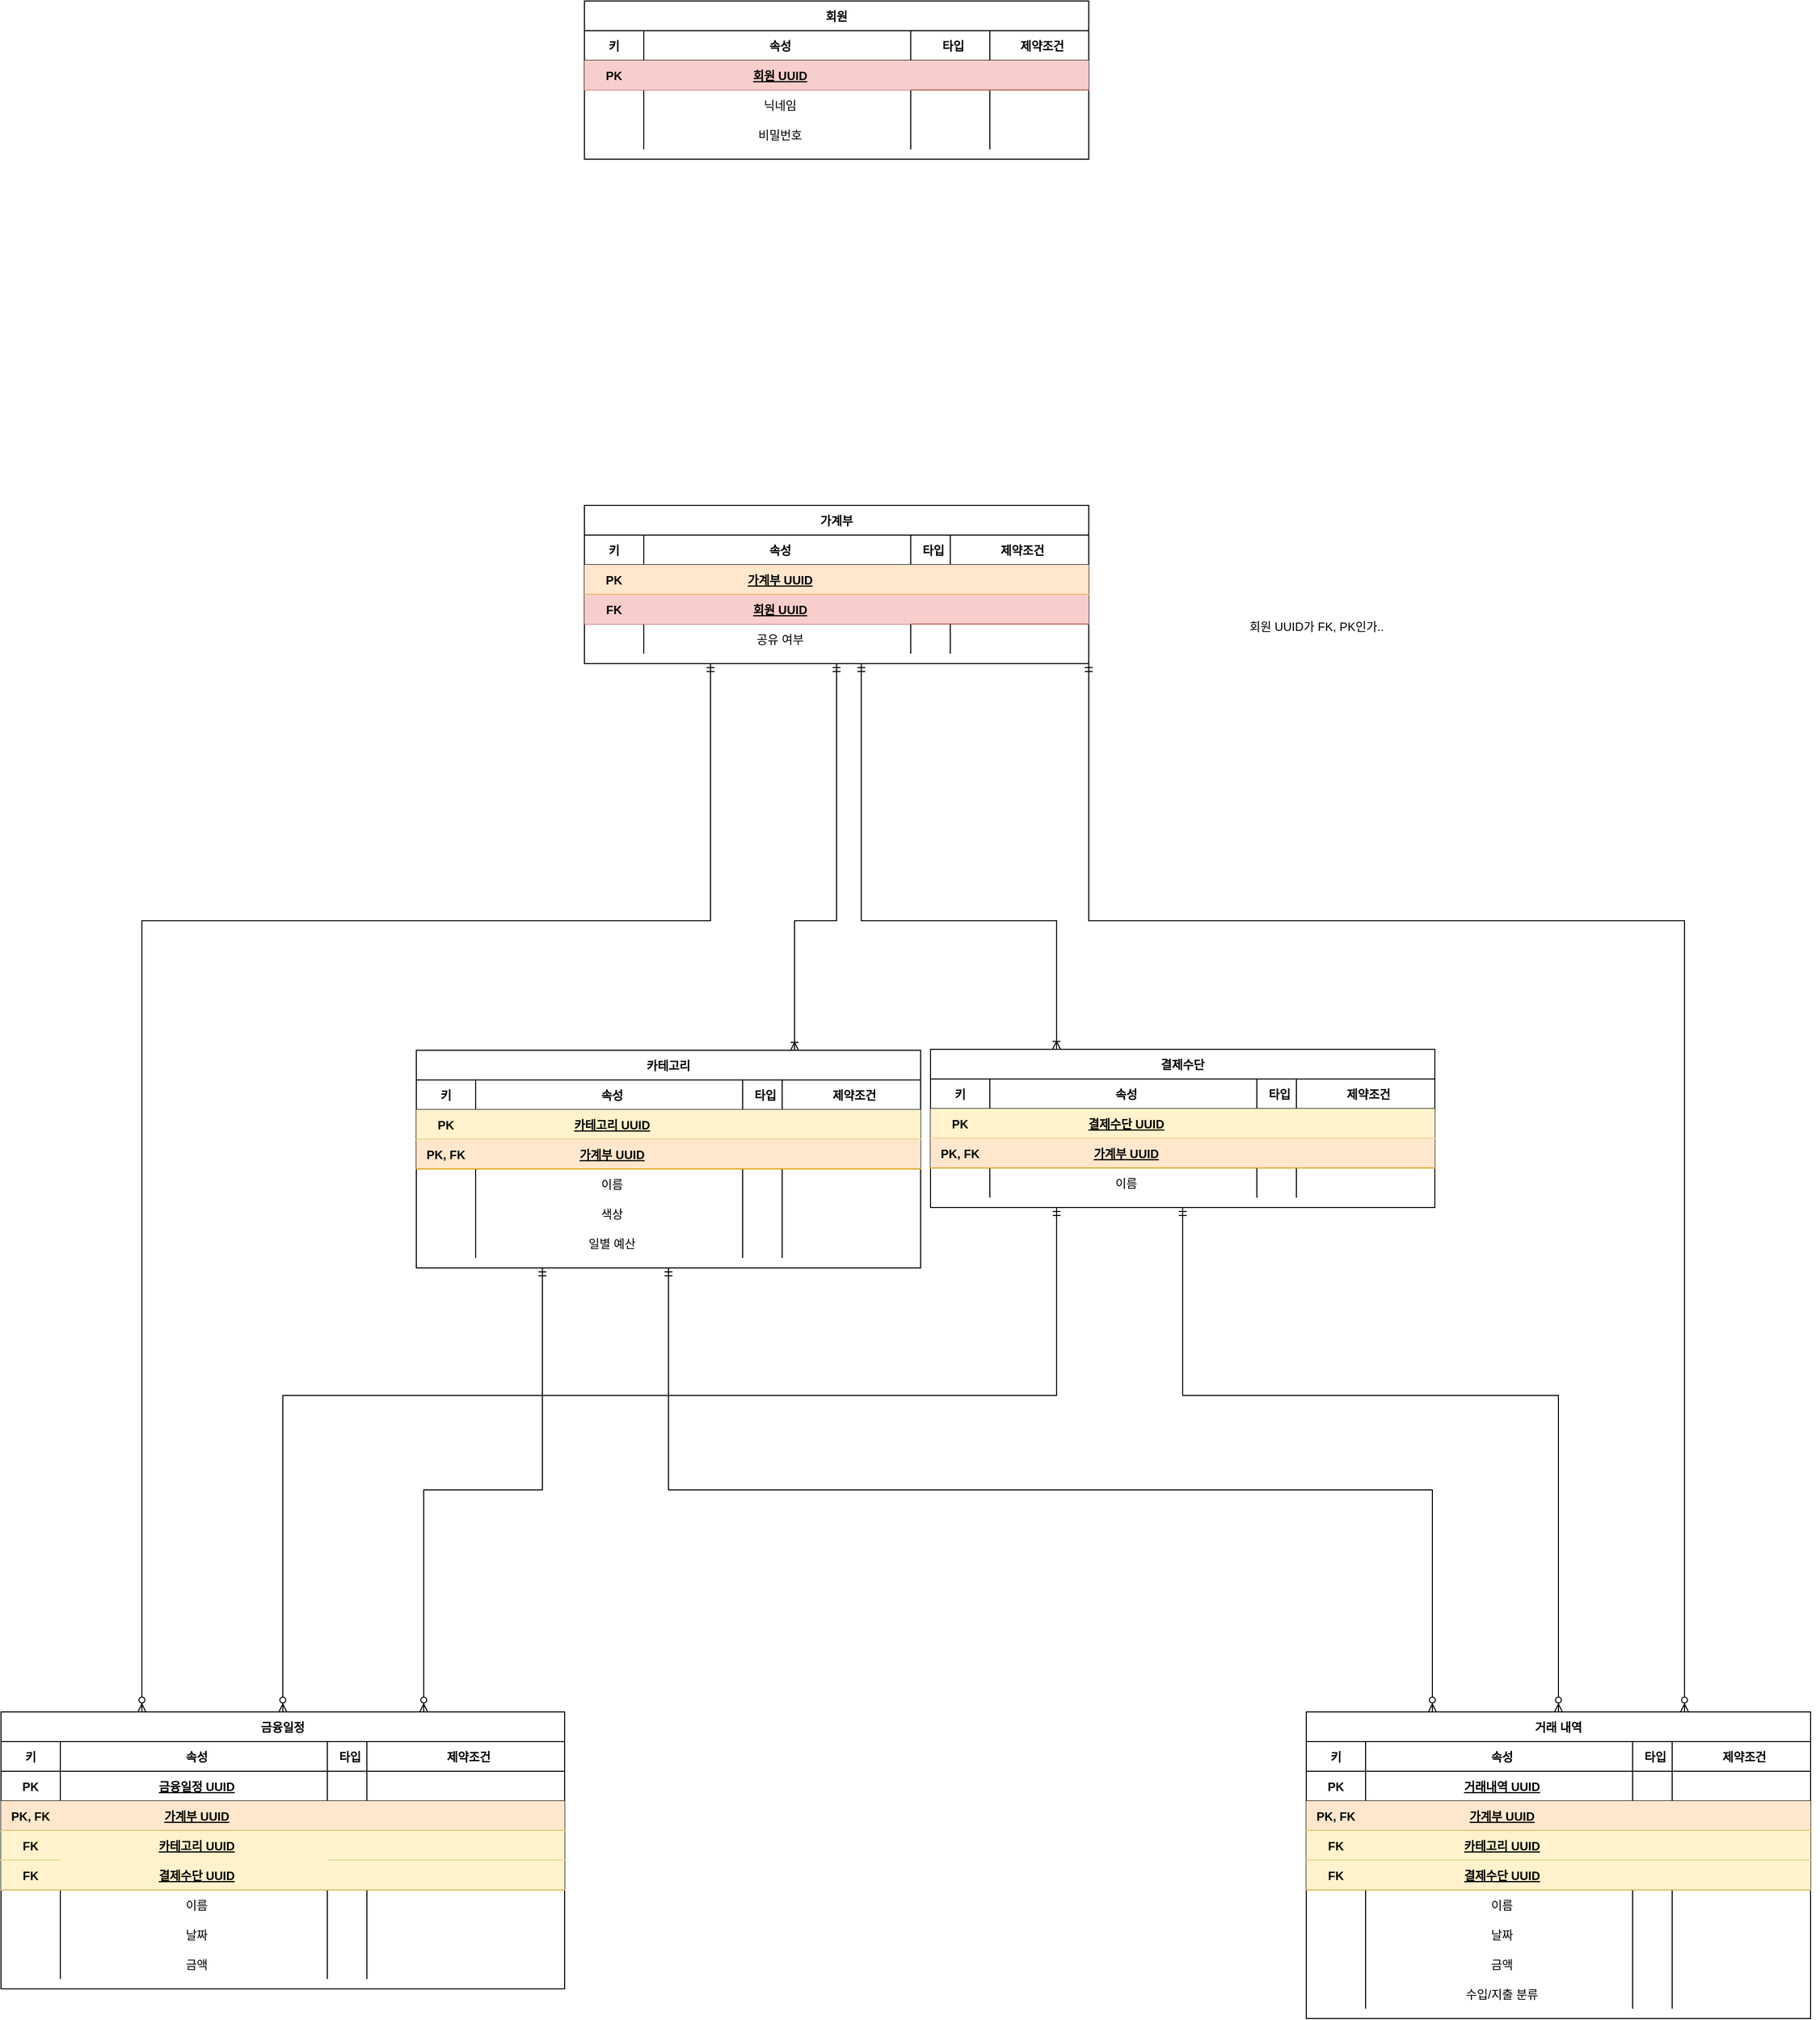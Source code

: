 <mxfile version="24.8.6">
  <diagram id="R2lEEEUBdFMjLlhIrx00" name="Page-1">
    <mxGraphModel dx="3850" dy="1491" grid="1" gridSize="10" guides="1" tooltips="1" connect="1" arrows="1" fold="1" page="1" pageScale="1" pageWidth="850" pageHeight="1100" math="0" shadow="0" extFonts="Permanent Marker^https://fonts.googleapis.com/css?family=Permanent+Marker">
      <root>
        <mxCell id="0" />
        <mxCell id="1" parent="0" />
        <mxCell id="C-vyLk0tnHw3VtMMgP7b-23" value="회원" style="shape=table;startSize=30;container=1;collapsible=1;childLayout=tableLayout;fixedRows=1;rowLines=0;fontStyle=1;align=center;resizeLast=1;" parent="1" vertex="1">
          <mxGeometry x="340" y="430" width="510" height="160" as="geometry" />
        </mxCell>
        <mxCell id="WYgiIzVauJ0PuDiLOdp9-36" style="shape=partialRectangle;collapsible=0;dropTarget=0;pointerEvents=0;fillColor=none;points=[[0,0.5],[1,0.5]];portConstraint=eastwest;top=0;left=0;right=0;bottom=1;" parent="C-vyLk0tnHw3VtMMgP7b-23" vertex="1">
          <mxGeometry y="30" width="510" height="30" as="geometry" />
        </mxCell>
        <mxCell id="WYgiIzVauJ0PuDiLOdp9-37" value="키" style="shape=partialRectangle;overflow=hidden;connectable=0;fillColor=none;top=0;left=0;bottom=0;right=0;fontStyle=1;" parent="WYgiIzVauJ0PuDiLOdp9-36" vertex="1">
          <mxGeometry width="60" height="30" as="geometry">
            <mxRectangle width="60" height="30" as="alternateBounds" />
          </mxGeometry>
        </mxCell>
        <mxCell id="WYgiIzVauJ0PuDiLOdp9-38" value="속성" style="shape=partialRectangle;overflow=hidden;connectable=0;fillColor=none;top=0;left=0;bottom=0;right=0;align=center;spacingLeft=6;fontStyle=1;" parent="WYgiIzVauJ0PuDiLOdp9-36" vertex="1">
          <mxGeometry x="60" width="270" height="30" as="geometry">
            <mxRectangle width="270" height="30" as="alternateBounds" />
          </mxGeometry>
        </mxCell>
        <mxCell id="WYgiIzVauJ0PuDiLOdp9-39" value="타입" style="shape=partialRectangle;overflow=hidden;connectable=0;fillColor=none;top=0;left=0;bottom=0;right=0;align=center;spacingLeft=6;fontStyle=1;" parent="WYgiIzVauJ0PuDiLOdp9-36" vertex="1">
          <mxGeometry x="330" width="80" height="30" as="geometry">
            <mxRectangle width="80" height="30" as="alternateBounds" />
          </mxGeometry>
        </mxCell>
        <mxCell id="WYgiIzVauJ0PuDiLOdp9-40" value="제약조건" style="shape=partialRectangle;overflow=hidden;connectable=0;fillColor=none;top=0;left=0;bottom=0;right=0;align=center;spacingLeft=6;fontStyle=1;" parent="WYgiIzVauJ0PuDiLOdp9-36" vertex="1">
          <mxGeometry x="410" width="100" height="30" as="geometry">
            <mxRectangle width="100" height="30" as="alternateBounds" />
          </mxGeometry>
        </mxCell>
        <mxCell id="C-vyLk0tnHw3VtMMgP7b-24" value="" style="shape=partialRectangle;collapsible=0;dropTarget=0;pointerEvents=0;fillColor=#f8cecc;points=[[0,0.5],[1,0.5]];portConstraint=eastwest;top=0;left=0;right=0;bottom=1;strokeColor=#b85450;" parent="C-vyLk0tnHw3VtMMgP7b-23" vertex="1">
          <mxGeometry y="60" width="510" height="30" as="geometry" />
        </mxCell>
        <mxCell id="C-vyLk0tnHw3VtMMgP7b-25" value="PK" style="shape=partialRectangle;overflow=hidden;connectable=0;fillColor=#f8cecc;top=0;left=0;bottom=0;right=0;fontStyle=1;strokeColor=#b85450;" parent="C-vyLk0tnHw3VtMMgP7b-24" vertex="1">
          <mxGeometry width="60" height="30" as="geometry">
            <mxRectangle width="60" height="30" as="alternateBounds" />
          </mxGeometry>
        </mxCell>
        <mxCell id="C-vyLk0tnHw3VtMMgP7b-26" value="회원 UUID" style="shape=partialRectangle;overflow=hidden;connectable=0;fillColor=#f8cecc;top=0;left=0;bottom=0;right=0;align=center;spacingLeft=6;fontStyle=5;strokeColor=#b85450;" parent="C-vyLk0tnHw3VtMMgP7b-24" vertex="1">
          <mxGeometry x="60" width="270" height="30" as="geometry">
            <mxRectangle width="270" height="30" as="alternateBounds" />
          </mxGeometry>
        </mxCell>
        <mxCell id="WYgiIzVauJ0PuDiLOdp9-34" style="shape=partialRectangle;overflow=hidden;connectable=0;fillColor=none;top=0;left=0;bottom=0;right=0;align=left;spacingLeft=6;fontStyle=5;" parent="C-vyLk0tnHw3VtMMgP7b-24" vertex="1">
          <mxGeometry x="330" width="80" height="30" as="geometry">
            <mxRectangle width="80" height="30" as="alternateBounds" />
          </mxGeometry>
        </mxCell>
        <mxCell id="WYgiIzVauJ0PuDiLOdp9-41" style="shape=partialRectangle;overflow=hidden;connectable=0;fillColor=none;top=0;left=0;bottom=0;right=0;align=left;spacingLeft=6;fontStyle=5;" parent="C-vyLk0tnHw3VtMMgP7b-24" vertex="1">
          <mxGeometry x="410" width="100" height="30" as="geometry">
            <mxRectangle width="100" height="30" as="alternateBounds" />
          </mxGeometry>
        </mxCell>
        <mxCell id="S_ShTz-iNBkfd8YQ8U4w-21" style="shape=partialRectangle;collapsible=0;dropTarget=0;pointerEvents=0;fillColor=none;points=[[0,0.5],[1,0.5]];portConstraint=eastwest;top=0;left=0;right=0;bottom=0;" vertex="1" parent="C-vyLk0tnHw3VtMMgP7b-23">
          <mxGeometry y="90" width="510" height="30" as="geometry" />
        </mxCell>
        <mxCell id="S_ShTz-iNBkfd8YQ8U4w-22" style="shape=partialRectangle;overflow=hidden;connectable=0;fillColor=none;top=0;left=0;bottom=0;right=0;" vertex="1" parent="S_ShTz-iNBkfd8YQ8U4w-21">
          <mxGeometry width="60" height="30" as="geometry">
            <mxRectangle width="60" height="30" as="alternateBounds" />
          </mxGeometry>
        </mxCell>
        <mxCell id="S_ShTz-iNBkfd8YQ8U4w-23" value="닉네임" style="shape=partialRectangle;overflow=hidden;connectable=0;fillColor=none;top=0;left=0;bottom=0;right=0;align=center;spacingLeft=6;" vertex="1" parent="S_ShTz-iNBkfd8YQ8U4w-21">
          <mxGeometry x="60" width="270" height="30" as="geometry">
            <mxRectangle width="270" height="30" as="alternateBounds" />
          </mxGeometry>
        </mxCell>
        <mxCell id="S_ShTz-iNBkfd8YQ8U4w-24" style="shape=partialRectangle;overflow=hidden;connectable=0;fillColor=none;top=0;left=0;bottom=0;right=0;align=left;spacingLeft=6;" vertex="1" parent="S_ShTz-iNBkfd8YQ8U4w-21">
          <mxGeometry x="330" width="80" height="30" as="geometry">
            <mxRectangle width="80" height="30" as="alternateBounds" />
          </mxGeometry>
        </mxCell>
        <mxCell id="S_ShTz-iNBkfd8YQ8U4w-25" style="shape=partialRectangle;overflow=hidden;connectable=0;fillColor=none;top=0;left=0;bottom=0;right=0;align=left;spacingLeft=6;" vertex="1" parent="S_ShTz-iNBkfd8YQ8U4w-21">
          <mxGeometry x="410" width="100" height="30" as="geometry">
            <mxRectangle width="100" height="30" as="alternateBounds" />
          </mxGeometry>
        </mxCell>
        <mxCell id="S_ShTz-iNBkfd8YQ8U4w-16" style="shape=partialRectangle;collapsible=0;dropTarget=0;pointerEvents=0;fillColor=none;points=[[0,0.5],[1,0.5]];portConstraint=eastwest;top=0;left=0;right=0;bottom=0;" vertex="1" parent="C-vyLk0tnHw3VtMMgP7b-23">
          <mxGeometry y="120" width="510" height="30" as="geometry" />
        </mxCell>
        <mxCell id="S_ShTz-iNBkfd8YQ8U4w-17" style="shape=partialRectangle;overflow=hidden;connectable=0;fillColor=none;top=0;left=0;bottom=0;right=0;" vertex="1" parent="S_ShTz-iNBkfd8YQ8U4w-16">
          <mxGeometry width="60" height="30" as="geometry">
            <mxRectangle width="60" height="30" as="alternateBounds" />
          </mxGeometry>
        </mxCell>
        <mxCell id="S_ShTz-iNBkfd8YQ8U4w-18" value="비밀번호" style="shape=partialRectangle;overflow=hidden;connectable=0;fillColor=none;top=0;left=0;bottom=0;right=0;align=center;spacingLeft=6;" vertex="1" parent="S_ShTz-iNBkfd8YQ8U4w-16">
          <mxGeometry x="60" width="270" height="30" as="geometry">
            <mxRectangle width="270" height="30" as="alternateBounds" />
          </mxGeometry>
        </mxCell>
        <mxCell id="S_ShTz-iNBkfd8YQ8U4w-19" style="shape=partialRectangle;overflow=hidden;connectable=0;fillColor=none;top=0;left=0;bottom=0;right=0;align=left;spacingLeft=6;" vertex="1" parent="S_ShTz-iNBkfd8YQ8U4w-16">
          <mxGeometry x="330" width="80" height="30" as="geometry">
            <mxRectangle width="80" height="30" as="alternateBounds" />
          </mxGeometry>
        </mxCell>
        <mxCell id="S_ShTz-iNBkfd8YQ8U4w-20" style="shape=partialRectangle;overflow=hidden;connectable=0;fillColor=none;top=0;left=0;bottom=0;right=0;align=left;spacingLeft=6;" vertex="1" parent="S_ShTz-iNBkfd8YQ8U4w-16">
          <mxGeometry x="410" width="100" height="30" as="geometry">
            <mxRectangle width="100" height="30" as="alternateBounds" />
          </mxGeometry>
        </mxCell>
        <mxCell id="WYgiIzVauJ0PuDiLOdp9-43" style="edgeStyle=orthogonalEdgeStyle;rounded=0;orthogonalLoop=1;jettySize=auto;html=1;exitX=1;exitY=0.5;exitDx=0;exitDy=0;" parent="C-vyLk0tnHw3VtMMgP7b-23" source="C-vyLk0tnHw3VtMMgP7b-24" target="C-vyLk0tnHw3VtMMgP7b-24" edge="1">
          <mxGeometry relative="1" as="geometry" />
        </mxCell>
        <mxCell id="WYgiIzVauJ0PuDiLOdp9-44" value="카테고리" style="shape=table;startSize=30;container=1;collapsible=1;childLayout=tableLayout;fixedRows=1;rowLines=0;fontStyle=1;align=center;resizeLast=1;" parent="1" vertex="1">
          <mxGeometry x="170" y="1491" width="510" height="220" as="geometry" />
        </mxCell>
        <mxCell id="WYgiIzVauJ0PuDiLOdp9-45" style="shape=partialRectangle;collapsible=0;dropTarget=0;pointerEvents=0;fillColor=none;points=[[0,0.5],[1,0.5]];portConstraint=eastwest;top=0;left=0;right=0;bottom=1;" parent="WYgiIzVauJ0PuDiLOdp9-44" vertex="1">
          <mxGeometry y="30" width="510" height="30" as="geometry" />
        </mxCell>
        <mxCell id="WYgiIzVauJ0PuDiLOdp9-46" value="키" style="shape=partialRectangle;overflow=hidden;connectable=0;fillColor=none;top=0;left=0;bottom=0;right=0;fontStyle=1;" parent="WYgiIzVauJ0PuDiLOdp9-45" vertex="1">
          <mxGeometry width="60" height="30" as="geometry">
            <mxRectangle width="60" height="30" as="alternateBounds" />
          </mxGeometry>
        </mxCell>
        <mxCell id="WYgiIzVauJ0PuDiLOdp9-47" value="속성" style="shape=partialRectangle;overflow=hidden;connectable=0;fillColor=none;top=0;left=0;bottom=0;right=0;align=center;spacingLeft=6;fontStyle=1;" parent="WYgiIzVauJ0PuDiLOdp9-45" vertex="1">
          <mxGeometry x="60" width="270" height="30" as="geometry">
            <mxRectangle width="270" height="30" as="alternateBounds" />
          </mxGeometry>
        </mxCell>
        <mxCell id="WYgiIzVauJ0PuDiLOdp9-48" value="타입" style="shape=partialRectangle;overflow=hidden;connectable=0;fillColor=none;top=0;left=0;bottom=0;right=0;align=center;spacingLeft=6;fontStyle=1;" parent="WYgiIzVauJ0PuDiLOdp9-45" vertex="1">
          <mxGeometry x="330" width="40" height="30" as="geometry">
            <mxRectangle width="40" height="30" as="alternateBounds" />
          </mxGeometry>
        </mxCell>
        <mxCell id="WYgiIzVauJ0PuDiLOdp9-49" value="제약조건" style="shape=partialRectangle;overflow=hidden;connectable=0;fillColor=none;top=0;left=0;bottom=0;right=0;align=center;spacingLeft=6;fontStyle=1;" parent="WYgiIzVauJ0PuDiLOdp9-45" vertex="1">
          <mxGeometry x="370" width="140" height="30" as="geometry">
            <mxRectangle width="140" height="30" as="alternateBounds" />
          </mxGeometry>
        </mxCell>
        <mxCell id="T_6nDknJ-lvpMeQbUiSx-6" style="shape=partialRectangle;collapsible=0;dropTarget=0;pointerEvents=0;fillColor=#fff2cc;points=[[0,0.5],[1,0.5]];portConstraint=eastwest;top=0;left=0;right=0;bottom=1;strokeColor=#d6b656;" parent="WYgiIzVauJ0PuDiLOdp9-44" vertex="1">
          <mxGeometry y="60" width="510" height="30" as="geometry" />
        </mxCell>
        <mxCell id="T_6nDknJ-lvpMeQbUiSx-7" value="PK" style="shape=partialRectangle;overflow=hidden;connectable=0;fillColor=none;top=0;left=0;bottom=0;right=0;fontStyle=1;" parent="T_6nDknJ-lvpMeQbUiSx-6" vertex="1">
          <mxGeometry width="60" height="30" as="geometry">
            <mxRectangle width="60" height="30" as="alternateBounds" />
          </mxGeometry>
        </mxCell>
        <mxCell id="T_6nDknJ-lvpMeQbUiSx-8" value="카테고리 UUID" style="shape=partialRectangle;overflow=hidden;connectable=0;fillColor=none;top=0;left=0;bottom=0;right=0;align=center;spacingLeft=6;fontStyle=5;" parent="T_6nDknJ-lvpMeQbUiSx-6" vertex="1">
          <mxGeometry x="60" width="270" height="30" as="geometry">
            <mxRectangle width="270" height="30" as="alternateBounds" />
          </mxGeometry>
        </mxCell>
        <mxCell id="T_6nDknJ-lvpMeQbUiSx-9" style="shape=partialRectangle;overflow=hidden;connectable=0;fillColor=none;top=0;left=0;bottom=0;right=0;align=left;spacingLeft=6;fontStyle=5;" parent="T_6nDknJ-lvpMeQbUiSx-6" vertex="1">
          <mxGeometry x="330" width="40" height="30" as="geometry">
            <mxRectangle width="40" height="30" as="alternateBounds" />
          </mxGeometry>
        </mxCell>
        <mxCell id="T_6nDknJ-lvpMeQbUiSx-10" style="shape=partialRectangle;overflow=hidden;connectable=0;fillColor=none;top=0;left=0;bottom=0;right=0;align=left;spacingLeft=6;fontStyle=5;" parent="T_6nDknJ-lvpMeQbUiSx-6" vertex="1">
          <mxGeometry x="370" width="140" height="30" as="geometry">
            <mxRectangle width="140" height="30" as="alternateBounds" />
          </mxGeometry>
        </mxCell>
        <mxCell id="S_ShTz-iNBkfd8YQ8U4w-97" style="shape=partialRectangle;collapsible=0;dropTarget=0;pointerEvents=0;fillColor=#ffe6cc;points=[[0,0.5],[1,0.5]];portConstraint=eastwest;top=0;left=0;right=0;bottom=1;strokeColor=#d79b00;" vertex="1" parent="WYgiIzVauJ0PuDiLOdp9-44">
          <mxGeometry y="90" width="510" height="30" as="geometry" />
        </mxCell>
        <mxCell id="S_ShTz-iNBkfd8YQ8U4w-98" value="PK, FK" style="shape=partialRectangle;overflow=hidden;connectable=0;fillColor=none;top=0;left=0;bottom=0;right=0;fontStyle=1;" vertex="1" parent="S_ShTz-iNBkfd8YQ8U4w-97">
          <mxGeometry width="60" height="30" as="geometry">
            <mxRectangle width="60" height="30" as="alternateBounds" />
          </mxGeometry>
        </mxCell>
        <mxCell id="S_ShTz-iNBkfd8YQ8U4w-99" value="가계부 UUID" style="shape=partialRectangle;overflow=hidden;connectable=0;fillColor=none;top=0;left=0;bottom=0;right=0;align=center;spacingLeft=6;fontStyle=5;" vertex="1" parent="S_ShTz-iNBkfd8YQ8U4w-97">
          <mxGeometry x="60" width="270" height="30" as="geometry">
            <mxRectangle width="270" height="30" as="alternateBounds" />
          </mxGeometry>
        </mxCell>
        <mxCell id="S_ShTz-iNBkfd8YQ8U4w-100" style="shape=partialRectangle;overflow=hidden;connectable=0;fillColor=none;top=0;left=0;bottom=0;right=0;align=left;spacingLeft=6;fontStyle=5;" vertex="1" parent="S_ShTz-iNBkfd8YQ8U4w-97">
          <mxGeometry x="330" width="40" height="30" as="geometry">
            <mxRectangle width="40" height="30" as="alternateBounds" />
          </mxGeometry>
        </mxCell>
        <mxCell id="S_ShTz-iNBkfd8YQ8U4w-101" style="shape=partialRectangle;overflow=hidden;connectable=0;fillColor=none;top=0;left=0;bottom=0;right=0;align=left;spacingLeft=6;fontStyle=5;" vertex="1" parent="S_ShTz-iNBkfd8YQ8U4w-97">
          <mxGeometry x="370" width="140" height="30" as="geometry">
            <mxRectangle width="140" height="30" as="alternateBounds" />
          </mxGeometry>
        </mxCell>
        <mxCell id="WYgiIzVauJ0PuDiLOdp9-55" value="" style="shape=partialRectangle;collapsible=0;dropTarget=0;pointerEvents=0;fillColor=none;points=[[0,0.5],[1,0.5]];portConstraint=eastwest;top=0;left=0;right=0;bottom=0;" parent="WYgiIzVauJ0PuDiLOdp9-44" vertex="1">
          <mxGeometry y="120" width="510" height="30" as="geometry" />
        </mxCell>
        <mxCell id="WYgiIzVauJ0PuDiLOdp9-56" value="" style="shape=partialRectangle;overflow=hidden;connectable=0;fillColor=none;top=0;left=0;bottom=0;right=0;" parent="WYgiIzVauJ0PuDiLOdp9-55" vertex="1">
          <mxGeometry width="60" height="30" as="geometry">
            <mxRectangle width="60" height="30" as="alternateBounds" />
          </mxGeometry>
        </mxCell>
        <mxCell id="WYgiIzVauJ0PuDiLOdp9-57" value="이름" style="shape=partialRectangle;overflow=hidden;connectable=0;fillColor=none;top=0;left=0;bottom=0;right=0;align=center;spacingLeft=6;" parent="WYgiIzVauJ0PuDiLOdp9-55" vertex="1">
          <mxGeometry x="60" width="270" height="30" as="geometry">
            <mxRectangle width="270" height="30" as="alternateBounds" />
          </mxGeometry>
        </mxCell>
        <mxCell id="WYgiIzVauJ0PuDiLOdp9-58" style="shape=partialRectangle;overflow=hidden;connectable=0;fillColor=none;top=0;left=0;bottom=0;right=0;align=left;spacingLeft=6;" parent="WYgiIzVauJ0PuDiLOdp9-55" vertex="1">
          <mxGeometry x="330" width="40" height="30" as="geometry">
            <mxRectangle width="40" height="30" as="alternateBounds" />
          </mxGeometry>
        </mxCell>
        <mxCell id="WYgiIzVauJ0PuDiLOdp9-59" style="shape=partialRectangle;overflow=hidden;connectable=0;fillColor=none;top=0;left=0;bottom=0;right=0;align=left;spacingLeft=6;" parent="WYgiIzVauJ0PuDiLOdp9-55" vertex="1">
          <mxGeometry x="370" width="140" height="30" as="geometry">
            <mxRectangle width="140" height="30" as="alternateBounds" />
          </mxGeometry>
        </mxCell>
        <mxCell id="S_ShTz-iNBkfd8YQ8U4w-11" style="shape=partialRectangle;collapsible=0;dropTarget=0;pointerEvents=0;fillColor=none;points=[[0,0.5],[1,0.5]];portConstraint=eastwest;top=0;left=0;right=0;bottom=0;" vertex="1" parent="WYgiIzVauJ0PuDiLOdp9-44">
          <mxGeometry y="150" width="510" height="30" as="geometry" />
        </mxCell>
        <mxCell id="S_ShTz-iNBkfd8YQ8U4w-12" style="shape=partialRectangle;overflow=hidden;connectable=0;fillColor=none;top=0;left=0;bottom=0;right=0;" vertex="1" parent="S_ShTz-iNBkfd8YQ8U4w-11">
          <mxGeometry width="60" height="30" as="geometry">
            <mxRectangle width="60" height="30" as="alternateBounds" />
          </mxGeometry>
        </mxCell>
        <mxCell id="S_ShTz-iNBkfd8YQ8U4w-13" value="색상" style="shape=partialRectangle;overflow=hidden;connectable=0;fillColor=none;top=0;left=0;bottom=0;right=0;align=center;spacingLeft=6;" vertex="1" parent="S_ShTz-iNBkfd8YQ8U4w-11">
          <mxGeometry x="60" width="270" height="30" as="geometry">
            <mxRectangle width="270" height="30" as="alternateBounds" />
          </mxGeometry>
        </mxCell>
        <mxCell id="S_ShTz-iNBkfd8YQ8U4w-14" style="shape=partialRectangle;overflow=hidden;connectable=0;fillColor=none;top=0;left=0;bottom=0;right=0;align=left;spacingLeft=6;" vertex="1" parent="S_ShTz-iNBkfd8YQ8U4w-11">
          <mxGeometry x="330" width="40" height="30" as="geometry">
            <mxRectangle width="40" height="30" as="alternateBounds" />
          </mxGeometry>
        </mxCell>
        <mxCell id="S_ShTz-iNBkfd8YQ8U4w-15" style="shape=partialRectangle;overflow=hidden;connectable=0;fillColor=none;top=0;left=0;bottom=0;right=0;align=left;spacingLeft=6;" vertex="1" parent="S_ShTz-iNBkfd8YQ8U4w-11">
          <mxGeometry x="370" width="140" height="30" as="geometry">
            <mxRectangle width="140" height="30" as="alternateBounds" />
          </mxGeometry>
        </mxCell>
        <mxCell id="S_ShTz-iNBkfd8YQ8U4w-6" style="shape=partialRectangle;collapsible=0;dropTarget=0;pointerEvents=0;fillColor=none;points=[[0,0.5],[1,0.5]];portConstraint=eastwest;top=0;left=0;right=0;bottom=0;" vertex="1" parent="WYgiIzVauJ0PuDiLOdp9-44">
          <mxGeometry y="180" width="510" height="30" as="geometry" />
        </mxCell>
        <mxCell id="S_ShTz-iNBkfd8YQ8U4w-7" style="shape=partialRectangle;overflow=hidden;connectable=0;fillColor=none;top=0;left=0;bottom=0;right=0;" vertex="1" parent="S_ShTz-iNBkfd8YQ8U4w-6">
          <mxGeometry width="60" height="30" as="geometry">
            <mxRectangle width="60" height="30" as="alternateBounds" />
          </mxGeometry>
        </mxCell>
        <mxCell id="S_ShTz-iNBkfd8YQ8U4w-8" value="일별 예산" style="shape=partialRectangle;overflow=hidden;connectable=0;fillColor=none;top=0;left=0;bottom=0;right=0;align=center;spacingLeft=6;" vertex="1" parent="S_ShTz-iNBkfd8YQ8U4w-6">
          <mxGeometry x="60" width="270" height="30" as="geometry">
            <mxRectangle width="270" height="30" as="alternateBounds" />
          </mxGeometry>
        </mxCell>
        <mxCell id="S_ShTz-iNBkfd8YQ8U4w-9" style="shape=partialRectangle;overflow=hidden;connectable=0;fillColor=none;top=0;left=0;bottom=0;right=0;align=left;spacingLeft=6;" vertex="1" parent="S_ShTz-iNBkfd8YQ8U4w-6">
          <mxGeometry x="330" width="40" height="30" as="geometry">
            <mxRectangle width="40" height="30" as="alternateBounds" />
          </mxGeometry>
        </mxCell>
        <mxCell id="S_ShTz-iNBkfd8YQ8U4w-10" style="shape=partialRectangle;overflow=hidden;connectable=0;fillColor=none;top=0;left=0;bottom=0;right=0;align=left;spacingLeft=6;" vertex="1" parent="S_ShTz-iNBkfd8YQ8U4w-6">
          <mxGeometry x="370" width="140" height="30" as="geometry">
            <mxRectangle width="140" height="30" as="alternateBounds" />
          </mxGeometry>
        </mxCell>
        <mxCell id="WYgiIzVauJ0PuDiLOdp9-60" style="edgeStyle=orthogonalEdgeStyle;rounded=0;orthogonalLoop=1;jettySize=auto;html=1;exitX=1;exitY=0.5;exitDx=0;exitDy=0;" parent="WYgiIzVauJ0PuDiLOdp9-44" source="WYgiIzVauJ0PuDiLOdp9-50" target="WYgiIzVauJ0PuDiLOdp9-50" edge="1">
          <mxGeometry relative="1" as="geometry" />
        </mxCell>
        <mxCell id="WYgiIzVauJ0PuDiLOdp9-78" value="가계부" style="shape=table;startSize=30;container=1;collapsible=1;childLayout=tableLayout;fixedRows=1;rowLines=0;fontStyle=1;align=center;resizeLast=1;" parent="1" vertex="1">
          <mxGeometry x="340" y="940" width="510" height="160" as="geometry" />
        </mxCell>
        <mxCell id="WYgiIzVauJ0PuDiLOdp9-79" style="shape=partialRectangle;collapsible=0;dropTarget=0;pointerEvents=0;fillColor=none;points=[[0,0.5],[1,0.5]];portConstraint=eastwest;top=0;left=0;right=0;bottom=1;" parent="WYgiIzVauJ0PuDiLOdp9-78" vertex="1">
          <mxGeometry y="30" width="510" height="30" as="geometry" />
        </mxCell>
        <mxCell id="WYgiIzVauJ0PuDiLOdp9-80" value="키" style="shape=partialRectangle;overflow=hidden;connectable=0;fillColor=none;top=0;left=0;bottom=0;right=0;fontStyle=1;" parent="WYgiIzVauJ0PuDiLOdp9-79" vertex="1">
          <mxGeometry width="60" height="30" as="geometry">
            <mxRectangle width="60" height="30" as="alternateBounds" />
          </mxGeometry>
        </mxCell>
        <mxCell id="WYgiIzVauJ0PuDiLOdp9-81" value="속성" style="shape=partialRectangle;overflow=hidden;connectable=0;fillColor=none;top=0;left=0;bottom=0;right=0;align=center;spacingLeft=6;fontStyle=1;" parent="WYgiIzVauJ0PuDiLOdp9-79" vertex="1">
          <mxGeometry x="60" width="270" height="30" as="geometry">
            <mxRectangle width="270" height="30" as="alternateBounds" />
          </mxGeometry>
        </mxCell>
        <mxCell id="WYgiIzVauJ0PuDiLOdp9-82" value="타입" style="shape=partialRectangle;overflow=hidden;connectable=0;fillColor=none;top=0;left=0;bottom=0;right=0;align=center;spacingLeft=6;fontStyle=1;" parent="WYgiIzVauJ0PuDiLOdp9-79" vertex="1">
          <mxGeometry x="330" width="40" height="30" as="geometry">
            <mxRectangle width="40" height="30" as="alternateBounds" />
          </mxGeometry>
        </mxCell>
        <mxCell id="WYgiIzVauJ0PuDiLOdp9-83" value="제약조건" style="shape=partialRectangle;overflow=hidden;connectable=0;fillColor=none;top=0;left=0;bottom=0;right=0;align=center;spacingLeft=6;fontStyle=1;" parent="WYgiIzVauJ0PuDiLOdp9-79" vertex="1">
          <mxGeometry x="370" width="140" height="30" as="geometry">
            <mxRectangle width="140" height="30" as="alternateBounds" />
          </mxGeometry>
        </mxCell>
        <mxCell id="WYgiIzVauJ0PuDiLOdp9-84" value="" style="shape=partialRectangle;collapsible=0;dropTarget=0;pointerEvents=0;fillColor=#ffe6cc;points=[[0,0.5],[1,0.5]];portConstraint=eastwest;top=0;left=0;right=0;bottom=1;strokeColor=#d79b00;" parent="WYgiIzVauJ0PuDiLOdp9-78" vertex="1">
          <mxGeometry y="60" width="510" height="30" as="geometry" />
        </mxCell>
        <mxCell id="WYgiIzVauJ0PuDiLOdp9-85" value="PK" style="shape=partialRectangle;overflow=hidden;connectable=0;fillColor=none;top=0;left=0;bottom=0;right=0;fontStyle=1;" parent="WYgiIzVauJ0PuDiLOdp9-84" vertex="1">
          <mxGeometry width="60" height="30" as="geometry">
            <mxRectangle width="60" height="30" as="alternateBounds" />
          </mxGeometry>
        </mxCell>
        <mxCell id="WYgiIzVauJ0PuDiLOdp9-86" value="가계부 UUID" style="shape=partialRectangle;overflow=hidden;connectable=0;fillColor=none;top=0;left=0;bottom=0;right=0;align=center;spacingLeft=6;fontStyle=5;" parent="WYgiIzVauJ0PuDiLOdp9-84" vertex="1">
          <mxGeometry x="60" width="270" height="30" as="geometry">
            <mxRectangle width="270" height="30" as="alternateBounds" />
          </mxGeometry>
        </mxCell>
        <mxCell id="WYgiIzVauJ0PuDiLOdp9-87" style="shape=partialRectangle;overflow=hidden;connectable=0;fillColor=none;top=0;left=0;bottom=0;right=0;align=left;spacingLeft=6;fontStyle=5;" parent="WYgiIzVauJ0PuDiLOdp9-84" vertex="1">
          <mxGeometry x="330" width="40" height="30" as="geometry">
            <mxRectangle width="40" height="30" as="alternateBounds" />
          </mxGeometry>
        </mxCell>
        <mxCell id="WYgiIzVauJ0PuDiLOdp9-88" style="shape=partialRectangle;overflow=hidden;connectable=0;fillColor=none;top=0;left=0;bottom=0;right=0;align=left;spacingLeft=6;fontStyle=5;" parent="WYgiIzVauJ0PuDiLOdp9-84" vertex="1">
          <mxGeometry x="370" width="140" height="30" as="geometry">
            <mxRectangle width="140" height="30" as="alternateBounds" />
          </mxGeometry>
        </mxCell>
        <mxCell id="S_ShTz-iNBkfd8YQ8U4w-92" style="shape=partialRectangle;collapsible=0;dropTarget=0;pointerEvents=0;fillColor=#f8cecc;points=[[0,0.5],[1,0.5]];portConstraint=eastwest;top=0;left=0;right=0;bottom=1;strokeColor=#b85450;" vertex="1" parent="WYgiIzVauJ0PuDiLOdp9-78">
          <mxGeometry y="90" width="510" height="30" as="geometry" />
        </mxCell>
        <mxCell id="S_ShTz-iNBkfd8YQ8U4w-93" value="FK" style="shape=partialRectangle;overflow=hidden;connectable=0;fillColor=#f8cecc;top=0;left=0;bottom=0;right=0;fontStyle=1;strokeColor=#b85450;" vertex="1" parent="S_ShTz-iNBkfd8YQ8U4w-92">
          <mxGeometry width="60" height="30" as="geometry">
            <mxRectangle width="60" height="30" as="alternateBounds" />
          </mxGeometry>
        </mxCell>
        <mxCell id="S_ShTz-iNBkfd8YQ8U4w-94" value="회원 UUID" style="shape=partialRectangle;overflow=hidden;connectable=0;fillColor=#f8cecc;top=0;left=0;bottom=0;right=0;align=center;spacingLeft=6;fontStyle=5;strokeColor=#b85450;" vertex="1" parent="S_ShTz-iNBkfd8YQ8U4w-92">
          <mxGeometry x="60" width="270" height="30" as="geometry">
            <mxRectangle width="270" height="30" as="alternateBounds" />
          </mxGeometry>
        </mxCell>
        <mxCell id="S_ShTz-iNBkfd8YQ8U4w-95" style="shape=partialRectangle;overflow=hidden;connectable=0;fillColor=none;top=0;left=0;bottom=0;right=0;align=left;spacingLeft=6;fontStyle=5;" vertex="1" parent="S_ShTz-iNBkfd8YQ8U4w-92">
          <mxGeometry x="330" width="40" height="30" as="geometry">
            <mxRectangle width="40" height="30" as="alternateBounds" />
          </mxGeometry>
        </mxCell>
        <mxCell id="S_ShTz-iNBkfd8YQ8U4w-96" style="shape=partialRectangle;overflow=hidden;connectable=0;fillColor=none;top=0;left=0;bottom=0;right=0;align=left;spacingLeft=6;fontStyle=5;" vertex="1" parent="S_ShTz-iNBkfd8YQ8U4w-92">
          <mxGeometry x="370" width="140" height="30" as="geometry">
            <mxRectangle width="140" height="30" as="alternateBounds" />
          </mxGeometry>
        </mxCell>
        <mxCell id="WYgiIzVauJ0PuDiLOdp9-89" value="" style="shape=partialRectangle;collapsible=0;dropTarget=0;pointerEvents=0;fillColor=none;points=[[0,0.5],[1,0.5]];portConstraint=eastwest;top=0;left=0;right=0;bottom=0;" parent="WYgiIzVauJ0PuDiLOdp9-78" vertex="1">
          <mxGeometry y="120" width="510" height="30" as="geometry" />
        </mxCell>
        <mxCell id="WYgiIzVauJ0PuDiLOdp9-90" value="" style="shape=partialRectangle;overflow=hidden;connectable=0;fillColor=none;top=0;left=0;bottom=0;right=0;" parent="WYgiIzVauJ0PuDiLOdp9-89" vertex="1">
          <mxGeometry width="60" height="30" as="geometry">
            <mxRectangle width="60" height="30" as="alternateBounds" />
          </mxGeometry>
        </mxCell>
        <mxCell id="WYgiIzVauJ0PuDiLOdp9-91" value="공유 여부" style="shape=partialRectangle;overflow=hidden;connectable=0;fillColor=none;top=0;left=0;bottom=0;right=0;align=center;spacingLeft=6;" parent="WYgiIzVauJ0PuDiLOdp9-89" vertex="1">
          <mxGeometry x="60" width="270" height="30" as="geometry">
            <mxRectangle width="270" height="30" as="alternateBounds" />
          </mxGeometry>
        </mxCell>
        <mxCell id="WYgiIzVauJ0PuDiLOdp9-92" style="shape=partialRectangle;overflow=hidden;connectable=0;fillColor=none;top=0;left=0;bottom=0;right=0;align=left;spacingLeft=6;" parent="WYgiIzVauJ0PuDiLOdp9-89" vertex="1">
          <mxGeometry x="330" width="40" height="30" as="geometry">
            <mxRectangle width="40" height="30" as="alternateBounds" />
          </mxGeometry>
        </mxCell>
        <mxCell id="WYgiIzVauJ0PuDiLOdp9-93" style="shape=partialRectangle;overflow=hidden;connectable=0;fillColor=none;top=0;left=0;bottom=0;right=0;align=left;spacingLeft=6;" parent="WYgiIzVauJ0PuDiLOdp9-89" vertex="1">
          <mxGeometry x="370" width="140" height="30" as="geometry">
            <mxRectangle width="140" height="30" as="alternateBounds" />
          </mxGeometry>
        </mxCell>
        <mxCell id="WYgiIzVauJ0PuDiLOdp9-94" style="edgeStyle=orthogonalEdgeStyle;rounded=0;orthogonalLoop=1;jettySize=auto;html=1;exitX=1;exitY=0.5;exitDx=0;exitDy=0;" parent="WYgiIzVauJ0PuDiLOdp9-78" source="WYgiIzVauJ0PuDiLOdp9-84" target="WYgiIzVauJ0PuDiLOdp9-84" edge="1">
          <mxGeometry relative="1" as="geometry" />
        </mxCell>
        <mxCell id="WYgiIzVauJ0PuDiLOdp9-95" value="결제수단" style="shape=table;startSize=30;container=1;collapsible=1;childLayout=tableLayout;fixedRows=1;rowLines=0;fontStyle=1;align=center;resizeLast=1;" parent="1" vertex="1">
          <mxGeometry x="690" y="1490" width="510" height="160" as="geometry" />
        </mxCell>
        <mxCell id="WYgiIzVauJ0PuDiLOdp9-96" style="shape=partialRectangle;collapsible=0;dropTarget=0;pointerEvents=0;fillColor=none;points=[[0,0.5],[1,0.5]];portConstraint=eastwest;top=0;left=0;right=0;bottom=1;" parent="WYgiIzVauJ0PuDiLOdp9-95" vertex="1">
          <mxGeometry y="30" width="510" height="30" as="geometry" />
        </mxCell>
        <mxCell id="WYgiIzVauJ0PuDiLOdp9-97" value="키" style="shape=partialRectangle;overflow=hidden;connectable=0;fillColor=none;top=0;left=0;bottom=0;right=0;fontStyle=1;" parent="WYgiIzVauJ0PuDiLOdp9-96" vertex="1">
          <mxGeometry width="60" height="30" as="geometry">
            <mxRectangle width="60" height="30" as="alternateBounds" />
          </mxGeometry>
        </mxCell>
        <mxCell id="WYgiIzVauJ0PuDiLOdp9-98" value="속성" style="shape=partialRectangle;overflow=hidden;connectable=0;fillColor=none;top=0;left=0;bottom=0;right=0;align=center;spacingLeft=6;fontStyle=1;" parent="WYgiIzVauJ0PuDiLOdp9-96" vertex="1">
          <mxGeometry x="60" width="270" height="30" as="geometry">
            <mxRectangle width="270" height="30" as="alternateBounds" />
          </mxGeometry>
        </mxCell>
        <mxCell id="WYgiIzVauJ0PuDiLOdp9-99" value="타입" style="shape=partialRectangle;overflow=hidden;connectable=0;fillColor=none;top=0;left=0;bottom=0;right=0;align=center;spacingLeft=6;fontStyle=1;" parent="WYgiIzVauJ0PuDiLOdp9-96" vertex="1">
          <mxGeometry x="330" width="40" height="30" as="geometry">
            <mxRectangle width="40" height="30" as="alternateBounds" />
          </mxGeometry>
        </mxCell>
        <mxCell id="WYgiIzVauJ0PuDiLOdp9-100" value="제약조건" style="shape=partialRectangle;overflow=hidden;connectable=0;fillColor=none;top=0;left=0;bottom=0;right=0;align=center;spacingLeft=6;fontStyle=1;" parent="WYgiIzVauJ0PuDiLOdp9-96" vertex="1">
          <mxGeometry x="370" width="140" height="30" as="geometry">
            <mxRectangle width="140" height="30" as="alternateBounds" />
          </mxGeometry>
        </mxCell>
        <mxCell id="WYgiIzVauJ0PuDiLOdp9-101" value="" style="shape=partialRectangle;collapsible=0;dropTarget=0;pointerEvents=0;fillColor=#fff2cc;points=[[0,0.5],[1,0.5]];portConstraint=eastwest;top=0;left=0;right=0;bottom=1;strokeColor=#d6b656;" parent="WYgiIzVauJ0PuDiLOdp9-95" vertex="1">
          <mxGeometry y="60" width="510" height="30" as="geometry" />
        </mxCell>
        <mxCell id="WYgiIzVauJ0PuDiLOdp9-102" value="PK" style="shape=partialRectangle;overflow=hidden;connectable=0;fillColor=none;top=0;left=0;bottom=0;right=0;fontStyle=1;" parent="WYgiIzVauJ0PuDiLOdp9-101" vertex="1">
          <mxGeometry width="60" height="30" as="geometry">
            <mxRectangle width="60" height="30" as="alternateBounds" />
          </mxGeometry>
        </mxCell>
        <mxCell id="WYgiIzVauJ0PuDiLOdp9-103" value="결제수단 UUID" style="shape=partialRectangle;overflow=hidden;connectable=0;fillColor=none;top=0;left=0;bottom=0;right=0;align=center;spacingLeft=6;fontStyle=5;" parent="WYgiIzVauJ0PuDiLOdp9-101" vertex="1">
          <mxGeometry x="60" width="270" height="30" as="geometry">
            <mxRectangle width="270" height="30" as="alternateBounds" />
          </mxGeometry>
        </mxCell>
        <mxCell id="WYgiIzVauJ0PuDiLOdp9-104" style="shape=partialRectangle;overflow=hidden;connectable=0;fillColor=none;top=0;left=0;bottom=0;right=0;align=left;spacingLeft=6;fontStyle=5;" parent="WYgiIzVauJ0PuDiLOdp9-101" vertex="1">
          <mxGeometry x="330" width="40" height="30" as="geometry">
            <mxRectangle width="40" height="30" as="alternateBounds" />
          </mxGeometry>
        </mxCell>
        <mxCell id="WYgiIzVauJ0PuDiLOdp9-105" style="shape=partialRectangle;overflow=hidden;connectable=0;fillColor=none;top=0;left=0;bottom=0;right=0;align=left;spacingLeft=6;fontStyle=5;" parent="WYgiIzVauJ0PuDiLOdp9-101" vertex="1">
          <mxGeometry x="370" width="140" height="30" as="geometry">
            <mxRectangle width="140" height="30" as="alternateBounds" />
          </mxGeometry>
        </mxCell>
        <mxCell id="S_ShTz-iNBkfd8YQ8U4w-102" style="shape=partialRectangle;collapsible=0;dropTarget=0;pointerEvents=0;fillColor=#ffe6cc;points=[[0,0.5],[1,0.5]];portConstraint=eastwest;top=0;left=0;right=0;bottom=1;strokeColor=#d79b00;" vertex="1" parent="WYgiIzVauJ0PuDiLOdp9-95">
          <mxGeometry y="90" width="510" height="30" as="geometry" />
        </mxCell>
        <mxCell id="S_ShTz-iNBkfd8YQ8U4w-103" value="PK, FK" style="shape=partialRectangle;overflow=hidden;connectable=0;fillColor=none;top=0;left=0;bottom=0;right=0;fontStyle=1;" vertex="1" parent="S_ShTz-iNBkfd8YQ8U4w-102">
          <mxGeometry width="60" height="30" as="geometry">
            <mxRectangle width="60" height="30" as="alternateBounds" />
          </mxGeometry>
        </mxCell>
        <mxCell id="S_ShTz-iNBkfd8YQ8U4w-104" value="가계부 UUID" style="shape=partialRectangle;overflow=hidden;connectable=0;fillColor=none;top=0;left=0;bottom=0;right=0;align=center;spacingLeft=6;fontStyle=5;" vertex="1" parent="S_ShTz-iNBkfd8YQ8U4w-102">
          <mxGeometry x="60" width="270" height="30" as="geometry">
            <mxRectangle width="270" height="30" as="alternateBounds" />
          </mxGeometry>
        </mxCell>
        <mxCell id="S_ShTz-iNBkfd8YQ8U4w-105" style="shape=partialRectangle;overflow=hidden;connectable=0;fillColor=none;top=0;left=0;bottom=0;right=0;align=left;spacingLeft=6;fontStyle=5;" vertex="1" parent="S_ShTz-iNBkfd8YQ8U4w-102">
          <mxGeometry x="330" width="40" height="30" as="geometry">
            <mxRectangle width="40" height="30" as="alternateBounds" />
          </mxGeometry>
        </mxCell>
        <mxCell id="S_ShTz-iNBkfd8YQ8U4w-106" style="shape=partialRectangle;overflow=hidden;connectable=0;fillColor=none;top=0;left=0;bottom=0;right=0;align=left;spacingLeft=6;fontStyle=5;" vertex="1" parent="S_ShTz-iNBkfd8YQ8U4w-102">
          <mxGeometry x="370" width="140" height="30" as="geometry">
            <mxRectangle width="140" height="30" as="alternateBounds" />
          </mxGeometry>
        </mxCell>
        <mxCell id="WYgiIzVauJ0PuDiLOdp9-106" value="" style="shape=partialRectangle;collapsible=0;dropTarget=0;pointerEvents=0;fillColor=none;points=[[0,0.5],[1,0.5]];portConstraint=eastwest;top=0;left=0;right=0;bottom=0;" parent="WYgiIzVauJ0PuDiLOdp9-95" vertex="1">
          <mxGeometry y="120" width="510" height="30" as="geometry" />
        </mxCell>
        <mxCell id="WYgiIzVauJ0PuDiLOdp9-107" value="" style="shape=partialRectangle;overflow=hidden;connectable=0;fillColor=none;top=0;left=0;bottom=0;right=0;" parent="WYgiIzVauJ0PuDiLOdp9-106" vertex="1">
          <mxGeometry width="60" height="30" as="geometry">
            <mxRectangle width="60" height="30" as="alternateBounds" />
          </mxGeometry>
        </mxCell>
        <mxCell id="WYgiIzVauJ0PuDiLOdp9-108" value="이름" style="shape=partialRectangle;overflow=hidden;connectable=0;fillColor=none;top=0;left=0;bottom=0;right=0;align=center;spacingLeft=6;" parent="WYgiIzVauJ0PuDiLOdp9-106" vertex="1">
          <mxGeometry x="60" width="270" height="30" as="geometry">
            <mxRectangle width="270" height="30" as="alternateBounds" />
          </mxGeometry>
        </mxCell>
        <mxCell id="WYgiIzVauJ0PuDiLOdp9-109" style="shape=partialRectangle;overflow=hidden;connectable=0;fillColor=none;top=0;left=0;bottom=0;right=0;align=left;spacingLeft=6;" parent="WYgiIzVauJ0PuDiLOdp9-106" vertex="1">
          <mxGeometry x="330" width="40" height="30" as="geometry">
            <mxRectangle width="40" height="30" as="alternateBounds" />
          </mxGeometry>
        </mxCell>
        <mxCell id="WYgiIzVauJ0PuDiLOdp9-110" style="shape=partialRectangle;overflow=hidden;connectable=0;fillColor=none;top=0;left=0;bottom=0;right=0;align=left;spacingLeft=6;" parent="WYgiIzVauJ0PuDiLOdp9-106" vertex="1">
          <mxGeometry x="370" width="140" height="30" as="geometry">
            <mxRectangle width="140" height="30" as="alternateBounds" />
          </mxGeometry>
        </mxCell>
        <mxCell id="WYgiIzVauJ0PuDiLOdp9-111" style="edgeStyle=orthogonalEdgeStyle;rounded=0;orthogonalLoop=1;jettySize=auto;html=1;exitX=1;exitY=0.5;exitDx=0;exitDy=0;" parent="WYgiIzVauJ0PuDiLOdp9-95" source="WYgiIzVauJ0PuDiLOdp9-101" target="WYgiIzVauJ0PuDiLOdp9-101" edge="1">
          <mxGeometry relative="1" as="geometry" />
        </mxCell>
        <mxCell id="WYgiIzVauJ0PuDiLOdp9-112" value="거래 내역" style="shape=table;startSize=30;container=1;collapsible=1;childLayout=tableLayout;fixedRows=1;rowLines=0;fontStyle=1;align=center;resizeLast=1;" parent="1" vertex="1">
          <mxGeometry x="1070" y="2160" width="510" height="310" as="geometry" />
        </mxCell>
        <mxCell id="WYgiIzVauJ0PuDiLOdp9-113" style="shape=partialRectangle;collapsible=0;dropTarget=0;pointerEvents=0;fillColor=none;points=[[0,0.5],[1,0.5]];portConstraint=eastwest;top=0;left=0;right=0;bottom=1;" parent="WYgiIzVauJ0PuDiLOdp9-112" vertex="1">
          <mxGeometry y="30" width="510" height="30" as="geometry" />
        </mxCell>
        <mxCell id="WYgiIzVauJ0PuDiLOdp9-114" value="키" style="shape=partialRectangle;overflow=hidden;connectable=0;fillColor=none;top=0;left=0;bottom=0;right=0;fontStyle=1;" parent="WYgiIzVauJ0PuDiLOdp9-113" vertex="1">
          <mxGeometry width="60" height="30" as="geometry">
            <mxRectangle width="60" height="30" as="alternateBounds" />
          </mxGeometry>
        </mxCell>
        <mxCell id="WYgiIzVauJ0PuDiLOdp9-115" value="속성" style="shape=partialRectangle;overflow=hidden;connectable=0;fillColor=none;top=0;left=0;bottom=0;right=0;align=center;spacingLeft=6;fontStyle=1;" parent="WYgiIzVauJ0PuDiLOdp9-113" vertex="1">
          <mxGeometry x="60" width="270" height="30" as="geometry">
            <mxRectangle width="270" height="30" as="alternateBounds" />
          </mxGeometry>
        </mxCell>
        <mxCell id="WYgiIzVauJ0PuDiLOdp9-116" value="타입" style="shape=partialRectangle;overflow=hidden;connectable=0;fillColor=none;top=0;left=0;bottom=0;right=0;align=center;spacingLeft=6;fontStyle=1;" parent="WYgiIzVauJ0PuDiLOdp9-113" vertex="1">
          <mxGeometry x="330" width="40" height="30" as="geometry">
            <mxRectangle width="40" height="30" as="alternateBounds" />
          </mxGeometry>
        </mxCell>
        <mxCell id="WYgiIzVauJ0PuDiLOdp9-117" value="제약조건" style="shape=partialRectangle;overflow=hidden;connectable=0;fillColor=none;top=0;left=0;bottom=0;right=0;align=center;spacingLeft=6;fontStyle=1;" parent="WYgiIzVauJ0PuDiLOdp9-113" vertex="1">
          <mxGeometry x="370" width="140" height="30" as="geometry">
            <mxRectangle width="140" height="30" as="alternateBounds" />
          </mxGeometry>
        </mxCell>
        <mxCell id="WYgiIzVauJ0PuDiLOdp9-118" value="" style="shape=partialRectangle;collapsible=0;dropTarget=0;pointerEvents=0;fillColor=none;points=[[0,0.5],[1,0.5]];portConstraint=eastwest;top=0;left=0;right=0;bottom=1;" parent="WYgiIzVauJ0PuDiLOdp9-112" vertex="1">
          <mxGeometry y="60" width="510" height="30" as="geometry" />
        </mxCell>
        <mxCell id="WYgiIzVauJ0PuDiLOdp9-119" value="PK" style="shape=partialRectangle;overflow=hidden;connectable=0;fillColor=none;top=0;left=0;bottom=0;right=0;fontStyle=1;" parent="WYgiIzVauJ0PuDiLOdp9-118" vertex="1">
          <mxGeometry width="60" height="30" as="geometry">
            <mxRectangle width="60" height="30" as="alternateBounds" />
          </mxGeometry>
        </mxCell>
        <mxCell id="WYgiIzVauJ0PuDiLOdp9-120" value="거래내역 UUID" style="shape=partialRectangle;overflow=hidden;connectable=0;fillColor=none;top=0;left=0;bottom=0;right=0;align=center;spacingLeft=6;fontStyle=5;" parent="WYgiIzVauJ0PuDiLOdp9-118" vertex="1">
          <mxGeometry x="60" width="270" height="30" as="geometry">
            <mxRectangle width="270" height="30" as="alternateBounds" />
          </mxGeometry>
        </mxCell>
        <mxCell id="WYgiIzVauJ0PuDiLOdp9-121" style="shape=partialRectangle;overflow=hidden;connectable=0;fillColor=none;top=0;left=0;bottom=0;right=0;align=left;spacingLeft=6;fontStyle=5;" parent="WYgiIzVauJ0PuDiLOdp9-118" vertex="1">
          <mxGeometry x="330" width="40" height="30" as="geometry">
            <mxRectangle width="40" height="30" as="alternateBounds" />
          </mxGeometry>
        </mxCell>
        <mxCell id="WYgiIzVauJ0PuDiLOdp9-122" style="shape=partialRectangle;overflow=hidden;connectable=0;fillColor=none;top=0;left=0;bottom=0;right=0;align=left;spacingLeft=6;fontStyle=5;" parent="WYgiIzVauJ0PuDiLOdp9-118" vertex="1">
          <mxGeometry x="370" width="140" height="30" as="geometry">
            <mxRectangle width="140" height="30" as="alternateBounds" />
          </mxGeometry>
        </mxCell>
        <mxCell id="T_6nDknJ-lvpMeQbUiSx-80" style="shape=partialRectangle;collapsible=0;dropTarget=0;pointerEvents=0;fillColor=#ffe6cc;points=[[0,0.5],[1,0.5]];portConstraint=eastwest;top=0;left=0;right=0;bottom=1;strokeColor=#d79b00;" parent="WYgiIzVauJ0PuDiLOdp9-112" vertex="1">
          <mxGeometry y="90" width="510" height="30" as="geometry" />
        </mxCell>
        <mxCell id="T_6nDknJ-lvpMeQbUiSx-81" value="PK, FK" style="shape=partialRectangle;overflow=hidden;connectable=0;fillColor=none;top=0;left=0;bottom=0;right=0;fontStyle=1;" parent="T_6nDknJ-lvpMeQbUiSx-80" vertex="1">
          <mxGeometry width="60" height="30" as="geometry">
            <mxRectangle width="60" height="30" as="alternateBounds" />
          </mxGeometry>
        </mxCell>
        <mxCell id="T_6nDknJ-lvpMeQbUiSx-82" value="가계부 UUID" style="shape=partialRectangle;overflow=hidden;connectable=0;fillColor=none;top=0;left=0;bottom=0;right=0;align=center;spacingLeft=6;fontStyle=5;" parent="T_6nDknJ-lvpMeQbUiSx-80" vertex="1">
          <mxGeometry x="60" width="270" height="30" as="geometry">
            <mxRectangle width="270" height="30" as="alternateBounds" />
          </mxGeometry>
        </mxCell>
        <mxCell id="T_6nDknJ-lvpMeQbUiSx-83" style="shape=partialRectangle;overflow=hidden;connectable=0;fillColor=none;top=0;left=0;bottom=0;right=0;align=left;spacingLeft=6;fontStyle=5;" parent="T_6nDknJ-lvpMeQbUiSx-80" vertex="1">
          <mxGeometry x="330" width="40" height="30" as="geometry">
            <mxRectangle width="40" height="30" as="alternateBounds" />
          </mxGeometry>
        </mxCell>
        <mxCell id="T_6nDknJ-lvpMeQbUiSx-84" style="shape=partialRectangle;overflow=hidden;connectable=0;fillColor=none;top=0;left=0;bottom=0;right=0;align=left;spacingLeft=6;fontStyle=5;" parent="T_6nDknJ-lvpMeQbUiSx-80" vertex="1">
          <mxGeometry x="370" width="140" height="30" as="geometry">
            <mxRectangle width="140" height="30" as="alternateBounds" />
          </mxGeometry>
        </mxCell>
        <mxCell id="T_6nDknJ-lvpMeQbUiSx-75" style="shape=partialRectangle;collapsible=0;dropTarget=0;pointerEvents=0;fillColor=#fff2cc;points=[[0,0.5],[1,0.5]];portConstraint=eastwest;top=0;left=0;right=0;bottom=1;strokeColor=#d6b656;" parent="WYgiIzVauJ0PuDiLOdp9-112" vertex="1">
          <mxGeometry y="120" width="510" height="30" as="geometry" />
        </mxCell>
        <mxCell id="T_6nDknJ-lvpMeQbUiSx-76" value="FK" style="shape=partialRectangle;overflow=hidden;connectable=0;fillColor=none;top=0;left=0;bottom=0;right=0;fontStyle=1;" parent="T_6nDknJ-lvpMeQbUiSx-75" vertex="1">
          <mxGeometry width="60" height="30" as="geometry">
            <mxRectangle width="60" height="30" as="alternateBounds" />
          </mxGeometry>
        </mxCell>
        <mxCell id="T_6nDknJ-lvpMeQbUiSx-77" value="카테고리 UUID" style="shape=partialRectangle;overflow=hidden;connectable=0;fillColor=none;top=0;left=0;bottom=0;right=0;align=center;spacingLeft=6;fontStyle=5;" parent="T_6nDknJ-lvpMeQbUiSx-75" vertex="1">
          <mxGeometry x="60" width="270" height="30" as="geometry">
            <mxRectangle width="270" height="30" as="alternateBounds" />
          </mxGeometry>
        </mxCell>
        <mxCell id="T_6nDknJ-lvpMeQbUiSx-78" style="shape=partialRectangle;overflow=hidden;connectable=0;fillColor=none;top=0;left=0;bottom=0;right=0;align=left;spacingLeft=6;fontStyle=5;" parent="T_6nDknJ-lvpMeQbUiSx-75" vertex="1">
          <mxGeometry x="330" width="40" height="30" as="geometry">
            <mxRectangle width="40" height="30" as="alternateBounds" />
          </mxGeometry>
        </mxCell>
        <mxCell id="T_6nDknJ-lvpMeQbUiSx-79" style="shape=partialRectangle;overflow=hidden;connectable=0;fillColor=none;top=0;left=0;bottom=0;right=0;align=left;spacingLeft=6;fontStyle=5;" parent="T_6nDknJ-lvpMeQbUiSx-75" vertex="1">
          <mxGeometry x="370" width="140" height="30" as="geometry">
            <mxRectangle width="140" height="30" as="alternateBounds" />
          </mxGeometry>
        </mxCell>
        <mxCell id="T_6nDknJ-lvpMeQbUiSx-70" style="shape=partialRectangle;collapsible=0;dropTarget=0;pointerEvents=0;fillColor=#fff2cc;points=[[0,0.5],[1,0.5]];portConstraint=eastwest;top=0;left=0;right=0;bottom=1;strokeColor=#d6b656;" parent="WYgiIzVauJ0PuDiLOdp9-112" vertex="1">
          <mxGeometry y="150" width="510" height="30" as="geometry" />
        </mxCell>
        <mxCell id="T_6nDknJ-lvpMeQbUiSx-71" value="FK" style="shape=partialRectangle;overflow=hidden;connectable=0;fillColor=none;top=0;left=0;bottom=0;right=0;fontStyle=1;" parent="T_6nDknJ-lvpMeQbUiSx-70" vertex="1">
          <mxGeometry width="60" height="30" as="geometry">
            <mxRectangle width="60" height="30" as="alternateBounds" />
          </mxGeometry>
        </mxCell>
        <mxCell id="T_6nDknJ-lvpMeQbUiSx-72" value="결제수단 UUID" style="shape=partialRectangle;overflow=hidden;connectable=0;fillColor=none;top=0;left=0;bottom=0;right=0;align=center;spacingLeft=6;fontStyle=5;" parent="T_6nDknJ-lvpMeQbUiSx-70" vertex="1">
          <mxGeometry x="60" width="270" height="30" as="geometry">
            <mxRectangle width="270" height="30" as="alternateBounds" />
          </mxGeometry>
        </mxCell>
        <mxCell id="T_6nDknJ-lvpMeQbUiSx-73" style="shape=partialRectangle;overflow=hidden;connectable=0;fillColor=none;top=0;left=0;bottom=0;right=0;align=left;spacingLeft=6;fontStyle=5;" parent="T_6nDknJ-lvpMeQbUiSx-70" vertex="1">
          <mxGeometry x="330" width="40" height="30" as="geometry">
            <mxRectangle width="40" height="30" as="alternateBounds" />
          </mxGeometry>
        </mxCell>
        <mxCell id="T_6nDknJ-lvpMeQbUiSx-74" style="shape=partialRectangle;overflow=hidden;connectable=0;fillColor=none;top=0;left=0;bottom=0;right=0;align=left;spacingLeft=6;fontStyle=5;" parent="T_6nDknJ-lvpMeQbUiSx-70" vertex="1">
          <mxGeometry x="370" width="140" height="30" as="geometry">
            <mxRectangle width="140" height="30" as="alternateBounds" />
          </mxGeometry>
        </mxCell>
        <mxCell id="WYgiIzVauJ0PuDiLOdp9-123" value="" style="shape=partialRectangle;collapsible=0;dropTarget=0;pointerEvents=0;fillColor=none;points=[[0,0.5],[1,0.5]];portConstraint=eastwest;top=0;left=0;right=0;bottom=0;" parent="WYgiIzVauJ0PuDiLOdp9-112" vertex="1">
          <mxGeometry y="180" width="510" height="30" as="geometry" />
        </mxCell>
        <mxCell id="WYgiIzVauJ0PuDiLOdp9-124" value="" style="shape=partialRectangle;overflow=hidden;connectable=0;fillColor=none;top=0;left=0;bottom=0;right=0;" parent="WYgiIzVauJ0PuDiLOdp9-123" vertex="1">
          <mxGeometry width="60" height="30" as="geometry">
            <mxRectangle width="60" height="30" as="alternateBounds" />
          </mxGeometry>
        </mxCell>
        <mxCell id="WYgiIzVauJ0PuDiLOdp9-125" value="이름" style="shape=partialRectangle;overflow=hidden;connectable=0;fillColor=none;top=0;left=0;bottom=0;right=0;align=center;spacingLeft=6;" parent="WYgiIzVauJ0PuDiLOdp9-123" vertex="1">
          <mxGeometry x="60" width="270" height="30" as="geometry">
            <mxRectangle width="270" height="30" as="alternateBounds" />
          </mxGeometry>
        </mxCell>
        <mxCell id="WYgiIzVauJ0PuDiLOdp9-126" style="shape=partialRectangle;overflow=hidden;connectable=0;fillColor=none;top=0;left=0;bottom=0;right=0;align=left;spacingLeft=6;" parent="WYgiIzVauJ0PuDiLOdp9-123" vertex="1">
          <mxGeometry x="330" width="40" height="30" as="geometry">
            <mxRectangle width="40" height="30" as="alternateBounds" />
          </mxGeometry>
        </mxCell>
        <mxCell id="WYgiIzVauJ0PuDiLOdp9-127" style="shape=partialRectangle;overflow=hidden;connectable=0;fillColor=none;top=0;left=0;bottom=0;right=0;align=left;spacingLeft=6;" parent="WYgiIzVauJ0PuDiLOdp9-123" vertex="1">
          <mxGeometry x="370" width="140" height="30" as="geometry">
            <mxRectangle width="140" height="30" as="alternateBounds" />
          </mxGeometry>
        </mxCell>
        <mxCell id="S_ShTz-iNBkfd8YQ8U4w-36" style="shape=partialRectangle;collapsible=0;dropTarget=0;pointerEvents=0;fillColor=none;points=[[0,0.5],[1,0.5]];portConstraint=eastwest;top=0;left=0;right=0;bottom=0;" vertex="1" parent="WYgiIzVauJ0PuDiLOdp9-112">
          <mxGeometry y="210" width="510" height="30" as="geometry" />
        </mxCell>
        <mxCell id="S_ShTz-iNBkfd8YQ8U4w-37" style="shape=partialRectangle;overflow=hidden;connectable=0;fillColor=none;top=0;left=0;bottom=0;right=0;" vertex="1" parent="S_ShTz-iNBkfd8YQ8U4w-36">
          <mxGeometry width="60" height="30" as="geometry">
            <mxRectangle width="60" height="30" as="alternateBounds" />
          </mxGeometry>
        </mxCell>
        <mxCell id="S_ShTz-iNBkfd8YQ8U4w-38" value="날짜" style="shape=partialRectangle;overflow=hidden;connectable=0;fillColor=none;top=0;left=0;bottom=0;right=0;align=center;spacingLeft=6;" vertex="1" parent="S_ShTz-iNBkfd8YQ8U4w-36">
          <mxGeometry x="60" width="270" height="30" as="geometry">
            <mxRectangle width="270" height="30" as="alternateBounds" />
          </mxGeometry>
        </mxCell>
        <mxCell id="S_ShTz-iNBkfd8YQ8U4w-39" style="shape=partialRectangle;overflow=hidden;connectable=0;fillColor=none;top=0;left=0;bottom=0;right=0;align=left;spacingLeft=6;" vertex="1" parent="S_ShTz-iNBkfd8YQ8U4w-36">
          <mxGeometry x="330" width="40" height="30" as="geometry">
            <mxRectangle width="40" height="30" as="alternateBounds" />
          </mxGeometry>
        </mxCell>
        <mxCell id="S_ShTz-iNBkfd8YQ8U4w-40" style="shape=partialRectangle;overflow=hidden;connectable=0;fillColor=none;top=0;left=0;bottom=0;right=0;align=left;spacingLeft=6;" vertex="1" parent="S_ShTz-iNBkfd8YQ8U4w-36">
          <mxGeometry x="370" width="140" height="30" as="geometry">
            <mxRectangle width="140" height="30" as="alternateBounds" />
          </mxGeometry>
        </mxCell>
        <mxCell id="S_ShTz-iNBkfd8YQ8U4w-31" style="shape=partialRectangle;collapsible=0;dropTarget=0;pointerEvents=0;fillColor=none;points=[[0,0.5],[1,0.5]];portConstraint=eastwest;top=0;left=0;right=0;bottom=0;" vertex="1" parent="WYgiIzVauJ0PuDiLOdp9-112">
          <mxGeometry y="240" width="510" height="30" as="geometry" />
        </mxCell>
        <mxCell id="S_ShTz-iNBkfd8YQ8U4w-32" style="shape=partialRectangle;overflow=hidden;connectable=0;fillColor=none;top=0;left=0;bottom=0;right=0;" vertex="1" parent="S_ShTz-iNBkfd8YQ8U4w-31">
          <mxGeometry width="60" height="30" as="geometry">
            <mxRectangle width="60" height="30" as="alternateBounds" />
          </mxGeometry>
        </mxCell>
        <mxCell id="S_ShTz-iNBkfd8YQ8U4w-33" value="금액" style="shape=partialRectangle;overflow=hidden;connectable=0;fillColor=none;top=0;left=0;bottom=0;right=0;align=center;spacingLeft=6;" vertex="1" parent="S_ShTz-iNBkfd8YQ8U4w-31">
          <mxGeometry x="60" width="270" height="30" as="geometry">
            <mxRectangle width="270" height="30" as="alternateBounds" />
          </mxGeometry>
        </mxCell>
        <mxCell id="S_ShTz-iNBkfd8YQ8U4w-34" style="shape=partialRectangle;overflow=hidden;connectable=0;fillColor=none;top=0;left=0;bottom=0;right=0;align=left;spacingLeft=6;" vertex="1" parent="S_ShTz-iNBkfd8YQ8U4w-31">
          <mxGeometry x="330" width="40" height="30" as="geometry">
            <mxRectangle width="40" height="30" as="alternateBounds" />
          </mxGeometry>
        </mxCell>
        <mxCell id="S_ShTz-iNBkfd8YQ8U4w-35" style="shape=partialRectangle;overflow=hidden;connectable=0;fillColor=none;top=0;left=0;bottom=0;right=0;align=left;spacingLeft=6;" vertex="1" parent="S_ShTz-iNBkfd8YQ8U4w-31">
          <mxGeometry x="370" width="140" height="30" as="geometry">
            <mxRectangle width="140" height="30" as="alternateBounds" />
          </mxGeometry>
        </mxCell>
        <mxCell id="S_ShTz-iNBkfd8YQ8U4w-26" style="shape=partialRectangle;collapsible=0;dropTarget=0;pointerEvents=0;fillColor=none;points=[[0,0.5],[1,0.5]];portConstraint=eastwest;top=0;left=0;right=0;bottom=0;" vertex="1" parent="WYgiIzVauJ0PuDiLOdp9-112">
          <mxGeometry y="270" width="510" height="30" as="geometry" />
        </mxCell>
        <mxCell id="S_ShTz-iNBkfd8YQ8U4w-27" style="shape=partialRectangle;overflow=hidden;connectable=0;fillColor=none;top=0;left=0;bottom=0;right=0;" vertex="1" parent="S_ShTz-iNBkfd8YQ8U4w-26">
          <mxGeometry width="60" height="30" as="geometry">
            <mxRectangle width="60" height="30" as="alternateBounds" />
          </mxGeometry>
        </mxCell>
        <mxCell id="S_ShTz-iNBkfd8YQ8U4w-28" value="수입/지출 분류" style="shape=partialRectangle;overflow=hidden;connectable=0;fillColor=none;top=0;left=0;bottom=0;right=0;align=center;spacingLeft=6;" vertex="1" parent="S_ShTz-iNBkfd8YQ8U4w-26">
          <mxGeometry x="60" width="270" height="30" as="geometry">
            <mxRectangle width="270" height="30" as="alternateBounds" />
          </mxGeometry>
        </mxCell>
        <mxCell id="S_ShTz-iNBkfd8YQ8U4w-29" style="shape=partialRectangle;overflow=hidden;connectable=0;fillColor=none;top=0;left=0;bottom=0;right=0;align=left;spacingLeft=6;" vertex="1" parent="S_ShTz-iNBkfd8YQ8U4w-26">
          <mxGeometry x="330" width="40" height="30" as="geometry">
            <mxRectangle width="40" height="30" as="alternateBounds" />
          </mxGeometry>
        </mxCell>
        <mxCell id="S_ShTz-iNBkfd8YQ8U4w-30" style="shape=partialRectangle;overflow=hidden;connectable=0;fillColor=none;top=0;left=0;bottom=0;right=0;align=left;spacingLeft=6;" vertex="1" parent="S_ShTz-iNBkfd8YQ8U4w-26">
          <mxGeometry x="370" width="140" height="30" as="geometry">
            <mxRectangle width="140" height="30" as="alternateBounds" />
          </mxGeometry>
        </mxCell>
        <mxCell id="WYgiIzVauJ0PuDiLOdp9-128" style="edgeStyle=orthogonalEdgeStyle;rounded=0;orthogonalLoop=1;jettySize=auto;html=1;exitX=1;exitY=0.5;exitDx=0;exitDy=0;" parent="WYgiIzVauJ0PuDiLOdp9-112" source="WYgiIzVauJ0PuDiLOdp9-118" target="WYgiIzVauJ0PuDiLOdp9-118" edge="1">
          <mxGeometry relative="1" as="geometry" />
        </mxCell>
        <mxCell id="T_6nDknJ-lvpMeQbUiSx-26" value="금융일정" style="shape=table;startSize=30;container=1;collapsible=1;childLayout=tableLayout;fixedRows=1;rowLines=0;fontStyle=1;align=center;resizeLast=1;" parent="1" vertex="1">
          <mxGeometry x="-250" y="2160" width="570" height="280" as="geometry" />
        </mxCell>
        <mxCell id="T_6nDknJ-lvpMeQbUiSx-27" style="shape=partialRectangle;collapsible=0;dropTarget=0;pointerEvents=0;fillColor=none;points=[[0,0.5],[1,0.5]];portConstraint=eastwest;top=0;left=0;right=0;bottom=1;" parent="T_6nDknJ-lvpMeQbUiSx-26" vertex="1">
          <mxGeometry y="30" width="570" height="30" as="geometry" />
        </mxCell>
        <mxCell id="T_6nDknJ-lvpMeQbUiSx-28" value="키" style="shape=partialRectangle;overflow=hidden;connectable=0;fillColor=none;top=0;left=0;bottom=0;right=0;fontStyle=1;" parent="T_6nDknJ-lvpMeQbUiSx-27" vertex="1">
          <mxGeometry width="60" height="30" as="geometry">
            <mxRectangle width="60" height="30" as="alternateBounds" />
          </mxGeometry>
        </mxCell>
        <mxCell id="T_6nDknJ-lvpMeQbUiSx-29" value="속성" style="shape=partialRectangle;overflow=hidden;connectable=0;fillColor=none;top=0;left=0;bottom=0;right=0;align=center;spacingLeft=6;fontStyle=1;" parent="T_6nDknJ-lvpMeQbUiSx-27" vertex="1">
          <mxGeometry x="60" width="270" height="30" as="geometry">
            <mxRectangle width="270" height="30" as="alternateBounds" />
          </mxGeometry>
        </mxCell>
        <mxCell id="T_6nDknJ-lvpMeQbUiSx-30" value="타입" style="shape=partialRectangle;overflow=hidden;connectable=0;fillColor=none;top=0;left=0;bottom=0;right=0;align=center;spacingLeft=6;fontStyle=1;" parent="T_6nDknJ-lvpMeQbUiSx-27" vertex="1">
          <mxGeometry x="330" width="40" height="30" as="geometry">
            <mxRectangle width="40" height="30" as="alternateBounds" />
          </mxGeometry>
        </mxCell>
        <mxCell id="T_6nDknJ-lvpMeQbUiSx-31" value="제약조건" style="shape=partialRectangle;overflow=hidden;connectable=0;fillColor=none;top=0;left=0;bottom=0;right=0;align=center;spacingLeft=6;fontStyle=1;" parent="T_6nDknJ-lvpMeQbUiSx-27" vertex="1">
          <mxGeometry x="370" width="200" height="30" as="geometry">
            <mxRectangle width="200" height="30" as="alternateBounds" />
          </mxGeometry>
        </mxCell>
        <mxCell id="T_6nDknJ-lvpMeQbUiSx-32" value="" style="shape=partialRectangle;collapsible=0;dropTarget=0;pointerEvents=0;fillColor=none;points=[[0,0.5],[1,0.5]];portConstraint=eastwest;top=0;left=0;right=0;bottom=1;" parent="T_6nDknJ-lvpMeQbUiSx-26" vertex="1">
          <mxGeometry y="60" width="570" height="30" as="geometry" />
        </mxCell>
        <mxCell id="T_6nDknJ-lvpMeQbUiSx-33" value="PK" style="shape=partialRectangle;overflow=hidden;connectable=0;fillColor=none;top=0;left=0;bottom=0;right=0;fontStyle=1;" parent="T_6nDknJ-lvpMeQbUiSx-32" vertex="1">
          <mxGeometry width="60" height="30" as="geometry">
            <mxRectangle width="60" height="30" as="alternateBounds" />
          </mxGeometry>
        </mxCell>
        <mxCell id="T_6nDknJ-lvpMeQbUiSx-34" value="금융일정 UUID" style="shape=partialRectangle;overflow=hidden;connectable=0;fillColor=none;top=0;left=0;bottom=0;right=0;align=center;spacingLeft=6;fontStyle=5;" parent="T_6nDknJ-lvpMeQbUiSx-32" vertex="1">
          <mxGeometry x="60" width="270" height="30" as="geometry">
            <mxRectangle width="270" height="30" as="alternateBounds" />
          </mxGeometry>
        </mxCell>
        <mxCell id="T_6nDknJ-lvpMeQbUiSx-35" style="shape=partialRectangle;overflow=hidden;connectable=0;fillColor=none;top=0;left=0;bottom=0;right=0;align=left;spacingLeft=6;fontStyle=5;" parent="T_6nDknJ-lvpMeQbUiSx-32" vertex="1">
          <mxGeometry x="330" width="40" height="30" as="geometry">
            <mxRectangle width="40" height="30" as="alternateBounds" />
          </mxGeometry>
        </mxCell>
        <mxCell id="T_6nDknJ-lvpMeQbUiSx-36" style="shape=partialRectangle;overflow=hidden;connectable=0;fillColor=none;top=0;left=0;bottom=0;right=0;align=left;spacingLeft=6;fontStyle=5;" parent="T_6nDknJ-lvpMeQbUiSx-32" vertex="1">
          <mxGeometry x="370" width="200" height="30" as="geometry">
            <mxRectangle width="200" height="30" as="alternateBounds" />
          </mxGeometry>
        </mxCell>
        <mxCell id="S_ShTz-iNBkfd8YQ8U4w-56" style="shape=partialRectangle;collapsible=0;dropTarget=0;pointerEvents=0;fillColor=#ffe6cc;points=[[0,0.5],[1,0.5]];portConstraint=eastwest;top=0;left=0;right=0;bottom=1;strokeColor=#d79b00;" vertex="1" parent="T_6nDknJ-lvpMeQbUiSx-26">
          <mxGeometry y="90" width="570" height="30" as="geometry" />
        </mxCell>
        <mxCell id="S_ShTz-iNBkfd8YQ8U4w-57" value="PK, FK" style="shape=partialRectangle;overflow=hidden;connectable=0;fillColor=none;top=0;left=0;bottom=0;right=0;fontStyle=1;" vertex="1" parent="S_ShTz-iNBkfd8YQ8U4w-56">
          <mxGeometry width="60" height="30" as="geometry">
            <mxRectangle width="60" height="30" as="alternateBounds" />
          </mxGeometry>
        </mxCell>
        <mxCell id="S_ShTz-iNBkfd8YQ8U4w-58" value="가계부 UUID" style="shape=partialRectangle;overflow=hidden;connectable=0;fillColor=none;top=0;left=0;bottom=0;right=0;align=center;spacingLeft=6;fontStyle=5;" vertex="1" parent="S_ShTz-iNBkfd8YQ8U4w-56">
          <mxGeometry x="60" width="270" height="30" as="geometry">
            <mxRectangle width="270" height="30" as="alternateBounds" />
          </mxGeometry>
        </mxCell>
        <mxCell id="S_ShTz-iNBkfd8YQ8U4w-59" style="shape=partialRectangle;overflow=hidden;connectable=0;fillColor=none;top=0;left=0;bottom=0;right=0;align=left;spacingLeft=6;fontStyle=5;" vertex="1" parent="S_ShTz-iNBkfd8YQ8U4w-56">
          <mxGeometry x="330" width="40" height="30" as="geometry">
            <mxRectangle width="40" height="30" as="alternateBounds" />
          </mxGeometry>
        </mxCell>
        <mxCell id="S_ShTz-iNBkfd8YQ8U4w-60" style="shape=partialRectangle;overflow=hidden;connectable=0;fillColor=none;top=0;left=0;bottom=0;right=0;align=left;spacingLeft=6;fontStyle=5;" vertex="1" parent="S_ShTz-iNBkfd8YQ8U4w-56">
          <mxGeometry x="370" width="200" height="30" as="geometry">
            <mxRectangle width="200" height="30" as="alternateBounds" />
          </mxGeometry>
        </mxCell>
        <mxCell id="S_ShTz-iNBkfd8YQ8U4w-66" style="shape=partialRectangle;collapsible=0;dropTarget=0;pointerEvents=0;fillColor=#fff2cc;points=[[0,0.5],[1,0.5]];portConstraint=eastwest;top=0;left=0;right=0;bottom=1;strokeColor=#d6b656;" vertex="1" parent="T_6nDknJ-lvpMeQbUiSx-26">
          <mxGeometry y="120" width="570" height="30" as="geometry" />
        </mxCell>
        <mxCell id="S_ShTz-iNBkfd8YQ8U4w-67" value="FK" style="shape=partialRectangle;overflow=hidden;connectable=0;fillColor=none;top=0;left=0;bottom=0;right=0;fontStyle=1;" vertex="1" parent="S_ShTz-iNBkfd8YQ8U4w-66">
          <mxGeometry width="60" height="30" as="geometry">
            <mxRectangle width="60" height="30" as="alternateBounds" />
          </mxGeometry>
        </mxCell>
        <mxCell id="S_ShTz-iNBkfd8YQ8U4w-68" value="카테고리 UUID" style="shape=partialRectangle;overflow=hidden;connectable=0;fillColor=#fff2cc;top=0;left=0;bottom=0;right=0;align=center;spacingLeft=6;fontStyle=5;strokeColor=#d6b656;" vertex="1" parent="S_ShTz-iNBkfd8YQ8U4w-66">
          <mxGeometry x="60" width="270" height="30" as="geometry">
            <mxRectangle width="270" height="30" as="alternateBounds" />
          </mxGeometry>
        </mxCell>
        <mxCell id="S_ShTz-iNBkfd8YQ8U4w-69" style="shape=partialRectangle;overflow=hidden;connectable=0;fillColor=none;top=0;left=0;bottom=0;right=0;align=left;spacingLeft=6;fontStyle=5;" vertex="1" parent="S_ShTz-iNBkfd8YQ8U4w-66">
          <mxGeometry x="330" width="40" height="30" as="geometry">
            <mxRectangle width="40" height="30" as="alternateBounds" />
          </mxGeometry>
        </mxCell>
        <mxCell id="S_ShTz-iNBkfd8YQ8U4w-70" style="shape=partialRectangle;overflow=hidden;connectable=0;fillColor=none;top=0;left=0;bottom=0;right=0;align=left;spacingLeft=6;fontStyle=5;" vertex="1" parent="S_ShTz-iNBkfd8YQ8U4w-66">
          <mxGeometry x="370" width="200" height="30" as="geometry">
            <mxRectangle width="200" height="30" as="alternateBounds" />
          </mxGeometry>
        </mxCell>
        <mxCell id="S_ShTz-iNBkfd8YQ8U4w-71" style="shape=partialRectangle;collapsible=0;dropTarget=0;pointerEvents=0;fillColor=#fff2cc;points=[[0,0.5],[1,0.5]];portConstraint=eastwest;top=0;left=0;right=0;bottom=1;strokeColor=#d6b656;" vertex="1" parent="T_6nDknJ-lvpMeQbUiSx-26">
          <mxGeometry y="150" width="570" height="30" as="geometry" />
        </mxCell>
        <mxCell id="S_ShTz-iNBkfd8YQ8U4w-72" value="FK" style="shape=partialRectangle;overflow=hidden;connectable=0;fillColor=none;top=0;left=0;bottom=0;right=0;fontStyle=1;" vertex="1" parent="S_ShTz-iNBkfd8YQ8U4w-71">
          <mxGeometry width="60" height="30" as="geometry">
            <mxRectangle width="60" height="30" as="alternateBounds" />
          </mxGeometry>
        </mxCell>
        <mxCell id="S_ShTz-iNBkfd8YQ8U4w-73" value="결제수단 UUID" style="shape=partialRectangle;overflow=hidden;connectable=0;fillColor=none;top=0;left=0;bottom=0;right=0;align=center;spacingLeft=6;fontStyle=5;" vertex="1" parent="S_ShTz-iNBkfd8YQ8U4w-71">
          <mxGeometry x="60" width="270" height="30" as="geometry">
            <mxRectangle width="270" height="30" as="alternateBounds" />
          </mxGeometry>
        </mxCell>
        <mxCell id="S_ShTz-iNBkfd8YQ8U4w-74" style="shape=partialRectangle;overflow=hidden;connectable=0;fillColor=none;top=0;left=0;bottom=0;right=0;align=left;spacingLeft=6;fontStyle=5;" vertex="1" parent="S_ShTz-iNBkfd8YQ8U4w-71">
          <mxGeometry x="330" width="40" height="30" as="geometry">
            <mxRectangle width="40" height="30" as="alternateBounds" />
          </mxGeometry>
        </mxCell>
        <mxCell id="S_ShTz-iNBkfd8YQ8U4w-75" style="shape=partialRectangle;overflow=hidden;connectable=0;fillColor=none;top=0;left=0;bottom=0;right=0;align=left;spacingLeft=6;fontStyle=5;" vertex="1" parent="S_ShTz-iNBkfd8YQ8U4w-71">
          <mxGeometry x="370" width="200" height="30" as="geometry">
            <mxRectangle width="200" height="30" as="alternateBounds" />
          </mxGeometry>
        </mxCell>
        <mxCell id="T_6nDknJ-lvpMeQbUiSx-37" value="" style="shape=partialRectangle;collapsible=0;dropTarget=0;pointerEvents=0;fillColor=none;points=[[0,0.5],[1,0.5]];portConstraint=eastwest;top=0;left=0;right=0;bottom=0;" parent="T_6nDknJ-lvpMeQbUiSx-26" vertex="1">
          <mxGeometry y="180" width="570" height="30" as="geometry" />
        </mxCell>
        <mxCell id="T_6nDknJ-lvpMeQbUiSx-38" value="" style="shape=partialRectangle;overflow=hidden;connectable=0;fillColor=none;top=0;left=0;bottom=0;right=0;" parent="T_6nDknJ-lvpMeQbUiSx-37" vertex="1">
          <mxGeometry width="60" height="30" as="geometry">
            <mxRectangle width="60" height="30" as="alternateBounds" />
          </mxGeometry>
        </mxCell>
        <mxCell id="T_6nDknJ-lvpMeQbUiSx-39" value="이름" style="shape=partialRectangle;overflow=hidden;connectable=0;fillColor=none;top=0;left=0;bottom=0;right=0;align=center;spacingLeft=6;" parent="T_6nDknJ-lvpMeQbUiSx-37" vertex="1">
          <mxGeometry x="60" width="270" height="30" as="geometry">
            <mxRectangle width="270" height="30" as="alternateBounds" />
          </mxGeometry>
        </mxCell>
        <mxCell id="T_6nDknJ-lvpMeQbUiSx-40" style="shape=partialRectangle;overflow=hidden;connectable=0;fillColor=none;top=0;left=0;bottom=0;right=0;align=left;spacingLeft=6;" parent="T_6nDknJ-lvpMeQbUiSx-37" vertex="1">
          <mxGeometry x="330" width="40" height="30" as="geometry">
            <mxRectangle width="40" height="30" as="alternateBounds" />
          </mxGeometry>
        </mxCell>
        <mxCell id="T_6nDknJ-lvpMeQbUiSx-41" style="shape=partialRectangle;overflow=hidden;connectable=0;fillColor=none;top=0;left=0;bottom=0;right=0;align=left;spacingLeft=6;" parent="T_6nDknJ-lvpMeQbUiSx-37" vertex="1">
          <mxGeometry x="370" width="200" height="30" as="geometry">
            <mxRectangle width="200" height="30" as="alternateBounds" />
          </mxGeometry>
        </mxCell>
        <mxCell id="S_ShTz-iNBkfd8YQ8U4w-61" style="shape=partialRectangle;collapsible=0;dropTarget=0;pointerEvents=0;fillColor=none;points=[[0,0.5],[1,0.5]];portConstraint=eastwest;top=0;left=0;right=0;bottom=0;" vertex="1" parent="T_6nDknJ-lvpMeQbUiSx-26">
          <mxGeometry y="210" width="570" height="30" as="geometry" />
        </mxCell>
        <mxCell id="S_ShTz-iNBkfd8YQ8U4w-62" style="shape=partialRectangle;overflow=hidden;connectable=0;fillColor=none;top=0;left=0;bottom=0;right=0;" vertex="1" parent="S_ShTz-iNBkfd8YQ8U4w-61">
          <mxGeometry width="60" height="30" as="geometry">
            <mxRectangle width="60" height="30" as="alternateBounds" />
          </mxGeometry>
        </mxCell>
        <mxCell id="S_ShTz-iNBkfd8YQ8U4w-63" value="날짜" style="shape=partialRectangle;overflow=hidden;connectable=0;fillColor=none;top=0;left=0;bottom=0;right=0;align=center;spacingLeft=6;" vertex="1" parent="S_ShTz-iNBkfd8YQ8U4w-61">
          <mxGeometry x="60" width="270" height="30" as="geometry">
            <mxRectangle width="270" height="30" as="alternateBounds" />
          </mxGeometry>
        </mxCell>
        <mxCell id="S_ShTz-iNBkfd8YQ8U4w-64" style="shape=partialRectangle;overflow=hidden;connectable=0;fillColor=none;top=0;left=0;bottom=0;right=0;align=left;spacingLeft=6;" vertex="1" parent="S_ShTz-iNBkfd8YQ8U4w-61">
          <mxGeometry x="330" width="40" height="30" as="geometry">
            <mxRectangle width="40" height="30" as="alternateBounds" />
          </mxGeometry>
        </mxCell>
        <mxCell id="S_ShTz-iNBkfd8YQ8U4w-65" style="shape=partialRectangle;overflow=hidden;connectable=0;fillColor=none;top=0;left=0;bottom=0;right=0;align=left;spacingLeft=6;" vertex="1" parent="S_ShTz-iNBkfd8YQ8U4w-61">
          <mxGeometry x="370" width="200" height="30" as="geometry">
            <mxRectangle width="200" height="30" as="alternateBounds" />
          </mxGeometry>
        </mxCell>
        <mxCell id="S_ShTz-iNBkfd8YQ8U4w-41" style="shape=partialRectangle;collapsible=0;dropTarget=0;pointerEvents=0;fillColor=none;points=[[0,0.5],[1,0.5]];portConstraint=eastwest;top=0;left=0;right=0;bottom=0;" vertex="1" parent="T_6nDknJ-lvpMeQbUiSx-26">
          <mxGeometry y="240" width="570" height="30" as="geometry" />
        </mxCell>
        <mxCell id="S_ShTz-iNBkfd8YQ8U4w-42" style="shape=partialRectangle;overflow=hidden;connectable=0;fillColor=none;top=0;left=0;bottom=0;right=0;" vertex="1" parent="S_ShTz-iNBkfd8YQ8U4w-41">
          <mxGeometry width="60" height="30" as="geometry">
            <mxRectangle width="60" height="30" as="alternateBounds" />
          </mxGeometry>
        </mxCell>
        <mxCell id="S_ShTz-iNBkfd8YQ8U4w-43" value="금액" style="shape=partialRectangle;overflow=hidden;connectable=0;fillColor=none;top=0;left=0;bottom=0;right=0;align=center;spacingLeft=6;" vertex="1" parent="S_ShTz-iNBkfd8YQ8U4w-41">
          <mxGeometry x="60" width="270" height="30" as="geometry">
            <mxRectangle width="270" height="30" as="alternateBounds" />
          </mxGeometry>
        </mxCell>
        <mxCell id="S_ShTz-iNBkfd8YQ8U4w-44" style="shape=partialRectangle;overflow=hidden;connectable=0;fillColor=none;top=0;left=0;bottom=0;right=0;align=left;spacingLeft=6;" vertex="1" parent="S_ShTz-iNBkfd8YQ8U4w-41">
          <mxGeometry x="330" width="40" height="30" as="geometry">
            <mxRectangle width="40" height="30" as="alternateBounds" />
          </mxGeometry>
        </mxCell>
        <mxCell id="S_ShTz-iNBkfd8YQ8U4w-45" style="shape=partialRectangle;overflow=hidden;connectable=0;fillColor=none;top=0;left=0;bottom=0;right=0;align=left;spacingLeft=6;" vertex="1" parent="S_ShTz-iNBkfd8YQ8U4w-41">
          <mxGeometry x="370" width="200" height="30" as="geometry">
            <mxRectangle width="200" height="30" as="alternateBounds" />
          </mxGeometry>
        </mxCell>
        <mxCell id="T_6nDknJ-lvpMeQbUiSx-42" style="edgeStyle=orthogonalEdgeStyle;rounded=0;orthogonalLoop=1;jettySize=auto;html=1;exitX=1;exitY=0.5;exitDx=0;exitDy=0;" parent="T_6nDknJ-lvpMeQbUiSx-26" source="T_6nDknJ-lvpMeQbUiSx-32" target="T_6nDknJ-lvpMeQbUiSx-32" edge="1">
          <mxGeometry relative="1" as="geometry" />
        </mxCell>
        <mxCell id="S_ShTz-iNBkfd8YQ8U4w-86" value="" style="fontSize=12;html=1;endArrow=ERzeroToMany;startArrow=ERmandOne;rounded=0;entryX=0.25;entryY=0;entryDx=0;entryDy=0;endFill=0;exitX=0.5;exitY=1;exitDx=0;exitDy=0;edgeStyle=orthogonalEdgeStyle;" edge="1" parent="1" source="WYgiIzVauJ0PuDiLOdp9-44" target="WYgiIzVauJ0PuDiLOdp9-112">
          <mxGeometry width="100" height="100" relative="1" as="geometry">
            <mxPoint x="595" y="1770" as="sourcePoint" />
            <mxPoint x="340" y="1520.37" as="targetPoint" />
          </mxGeometry>
        </mxCell>
        <mxCell id="S_ShTz-iNBkfd8YQ8U4w-87" value="" style="edgeStyle=orthogonalEdgeStyle;fontSize=12;html=1;endArrow=ERzeroToMany;startArrow=ERmandOne;rounded=0;entryX=0.75;entryY=0;entryDx=0;entryDy=0;endFill=0;exitX=1;exitY=1;exitDx=0;exitDy=0;" edge="1" parent="1" source="WYgiIzVauJ0PuDiLOdp9-78" target="WYgiIzVauJ0PuDiLOdp9-112">
          <mxGeometry width="100" height="100" relative="1" as="geometry">
            <mxPoint x="1170" y="1760" as="sourcePoint" />
            <mxPoint x="340" y="1500" as="targetPoint" />
            <Array as="points">
              <mxPoint x="850" y="1360" />
              <mxPoint x="1453" y="1360" />
            </Array>
          </mxGeometry>
        </mxCell>
        <mxCell id="S_ShTz-iNBkfd8YQ8U4w-88" value="" style="fontSize=12;html=1;endArrow=ERzeroToMany;startArrow=ERmandOne;rounded=0;entryX=0.25;entryY=0;entryDx=0;entryDy=0;exitX=0.25;exitY=1;exitDx=0;exitDy=0;edgeStyle=orthogonalEdgeStyle;" edge="1" parent="1" source="WYgiIzVauJ0PuDiLOdp9-78" target="T_6nDknJ-lvpMeQbUiSx-26">
          <mxGeometry width="100" height="100" relative="1" as="geometry">
            <mxPoint x="170" y="900" as="sourcePoint" />
            <mxPoint x="200" y="720" as="targetPoint" />
            <Array as="points">
              <mxPoint x="468" y="1360" />
              <mxPoint x="-107" y="1360" />
            </Array>
          </mxGeometry>
        </mxCell>
        <mxCell id="S_ShTz-iNBkfd8YQ8U4w-89" value="" style="fontSize=12;html=1;endArrow=ERoneToMany;startArrow=ERmandOne;rounded=0;entryX=0.75;entryY=0;entryDx=0;entryDy=0;exitX=0.5;exitY=1;exitDx=0;exitDy=0;edgeStyle=elbowEdgeStyle;elbow=vertical;" edge="1" parent="1" source="WYgiIzVauJ0PuDiLOdp9-78" target="WYgiIzVauJ0PuDiLOdp9-44">
          <mxGeometry width="100" height="100" relative="1" as="geometry">
            <mxPoint x="601" y="1100" as="sourcePoint" />
            <mxPoint x="601" y="1490" as="targetPoint" />
            <Array as="points">
              <mxPoint x="570" y="1360" />
            </Array>
          </mxGeometry>
        </mxCell>
        <mxCell id="S_ShTz-iNBkfd8YQ8U4w-108" value="" style="edgeStyle=orthogonalEdgeStyle;fontSize=12;html=1;endArrow=ERzeroToMany;startArrow=ERmandOne;rounded=0;exitX=0.25;exitY=1;exitDx=0;exitDy=0;entryX=0.75;entryY=0;entryDx=0;entryDy=0;" edge="1" parent="1" source="WYgiIzVauJ0PuDiLOdp9-44" target="T_6nDknJ-lvpMeQbUiSx-26">
          <mxGeometry width="100" height="100" relative="1" as="geometry">
            <mxPoint x="620" y="1860" as="sourcePoint" />
            <mxPoint x="720" y="1760" as="targetPoint" />
          </mxGeometry>
        </mxCell>
        <mxCell id="S_ShTz-iNBkfd8YQ8U4w-109" value="" style="fontSize=12;html=1;endArrow=ERzeroToMany;startArrow=ERmandOne;rounded=0;entryX=0.5;entryY=0;entryDx=0;entryDy=0;endFill=0;exitX=0.5;exitY=1;exitDx=0;exitDy=0;edgeStyle=orthogonalEdgeStyle;" edge="1" parent="1" source="WYgiIzVauJ0PuDiLOdp9-95" target="WYgiIzVauJ0PuDiLOdp9-112">
          <mxGeometry width="100" height="100" relative="1" as="geometry">
            <mxPoint x="435" y="1721" as="sourcePoint" />
            <mxPoint x="1648" y="1880" as="targetPoint" />
            <Array as="points">
              <mxPoint x="945" y="1840" />
              <mxPoint x="1325" y="1840" />
            </Array>
          </mxGeometry>
        </mxCell>
        <mxCell id="S_ShTz-iNBkfd8YQ8U4w-111" value="회원 UUID가 FK, PK인가.." style="text;html=1;align=center;verticalAlign=middle;resizable=0;points=[];autosize=1;strokeColor=none;fillColor=none;" vertex="1" parent="1">
          <mxGeometry x="1000" y="1048" width="160" height="30" as="geometry" />
        </mxCell>
        <mxCell id="S_ShTz-iNBkfd8YQ8U4w-112" value="" style="edgeStyle=orthogonalEdgeStyle;fontSize=12;html=1;endArrow=ERzeroToMany;startArrow=ERmandOne;rounded=0;exitX=0.25;exitY=1;exitDx=0;exitDy=0;entryX=0.5;entryY=0;entryDx=0;entryDy=0;" edge="1" parent="1" source="WYgiIzVauJ0PuDiLOdp9-95" target="T_6nDknJ-lvpMeQbUiSx-26">
          <mxGeometry width="100" height="100" relative="1" as="geometry">
            <mxPoint x="308" y="1721" as="sourcePoint" />
            <mxPoint x="70" y="2100" as="targetPoint" />
            <Array as="points">
              <mxPoint x="818" y="1840" />
              <mxPoint x="35" y="1840" />
            </Array>
          </mxGeometry>
        </mxCell>
        <mxCell id="S_ShTz-iNBkfd8YQ8U4w-113" value="" style="fontSize=12;html=1;endArrow=ERoneToMany;startArrow=ERmandOne;rounded=0;entryX=0.25;entryY=0;entryDx=0;entryDy=0;edgeStyle=elbowEdgeStyle;elbow=vertical;" edge="1" parent="1" target="WYgiIzVauJ0PuDiLOdp9-95">
          <mxGeometry width="100" height="100" relative="1" as="geometry">
            <mxPoint x="620" y="1100" as="sourcePoint" />
            <mxPoint x="470" y="1431" as="targetPoint" />
            <Array as="points">
              <mxPoint x="730" y="1360" />
            </Array>
          </mxGeometry>
        </mxCell>
      </root>
    </mxGraphModel>
  </diagram>
</mxfile>
